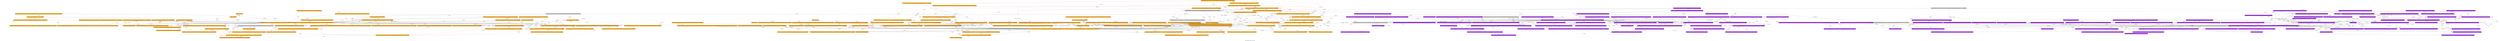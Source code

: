 strict graph "Program Dependency Graph for 'main' function" {
label="Program Dependency Graph for 'main' function";
Node0x5626f078d8e0 [fillcolor=orange, label="{  call void @tag_write(%struct._tag* %3, i32 2, i32 2, i32 1), !dbg !92, DBGLOC file ./partitioned/multithreaded/orange/orange_rpc.c line 149 col 5 ENDDBGLOC}", shape="record", side="orange/orange", style=filled];
Node0x5626f0779250 [fillcolor=orange, label="{  %31 = getelementptr inbounds %struct._tag, %struct._tag* %30, i32 0, i32 0, !dbg !115, DBGLOC file ./partitioned/multithreaded/orange/orange_rpc.c line 178 col 12 ENDDBGLOC}", shape="record", side="orange/orange", style=filled];
Node0x55a4e20b06a0 [annotation="TAG_NEXTRPC", dbginfo="Name: 5 on line 138 column 5 in file ./partitioned/multithreaded/purple/purple_rpc.c (local)", fillcolor=purple, label="{  %5 = alloca %struct._nextrpc_datatype, align 1, DBGLOC  ENDDBGLOC}", shape="record", side="purple/purple", style=filled];
Node0x5626f078d9a0 [fillcolor=orange, label="{  call void @llvm.dbg.declare(metadata %struct._tag* %4, metadata !73, metadata !DIExpression()), !dbg !74, DBGLOC file ./partitioned/multithreaded/orange/orange_rpc.c line 134 col 14 ENDDBGLOC}", shape="record", side="orange/orange", style=filled];
Node0x55a4e209c810 [fillcolor=purple, label="{  call void @llvm.memcpy.p0i8.p0i8.i64(i8* align 1 %14, i8* align 1 %15, i64 12, i1 false), !dbg !106, DBGLOC file ./partitioned/multithreaded/purple/purple_rpc.c line 165 col 19 ENDDBGLOC}", shape="record", side="purple/purple", style=filled];
Node0x5626f0791b20 [color="blue", fillcolor=orange, label="{FORMAL_OUT: 0 %struct._tag*}", shape="record", side="orange/orange", style=filled];
Node0x5626f07783c0 [color="blue", fillcolor=orange, label="{FORMAL_IN: 0 %struct._tag*}", shape="record", side="orange/orange", style=filled];
Node0x55a4e20b0370 [fillcolor=purple, label="{  %23 = load %struct._tag*, %struct._tag** %2, align 8, !dbg !110, DBGLOC file ./partitioned/multithreaded/purple/purple_rpc.c line 169 col 15 ENDDBGLOC}", shape="record", side="purple/purple", style=filled];
Node0x5626f07978c0 [fillcolor=orange, label="{GLOBAL_VALUE:@_handle_request_get_a.psocket = internal global i8* null, align 8, !dbg !35, DBGLOC  ENDDBGLOC}", shape="record", side="orange/orange", style=filled];
Node0x55a4e209c630 [fillcolor=purple, label="{  %33 = load i32, i32* %32, align 1, !dbg !119, DBGLOC file ./partitioned/multithreaded/purple/purple_rpc.c line 171 col 22 ENDDBGLOC}", shape="record", side="purple/purple", style=filled];
Node0x55a4e20b19b0 [fillcolor=purple, label="{  %20 = call i32 @sleep(i32 1), !dbg !106, DBGLOC file ./partitioned/multithreaded/purple/purple_rpc.c line 235 col 9 ENDDBGLOC}", shape="record", side="purple/purple", style=filled];
Node0x55a4e20b18f0 [fillcolor=purple, label="{  call void @llvm.memcpy.p0i8.p0i8.i64(i8* align 1 %13, i8* align 1 %14, i64 12, i1 false), !dbg !104, DBGLOC file ./partitioned/multithreaded/purple/purple_rpc.c line 234 col 19 ENDDBGLOC}", shape="record", side="purple/purple", style=filled];
Node0x55a4e20b3d70 [fillcolor=purple, label="{  %26 = getelementptr inbounds %struct._response_get_a_datatype, %struct._response_get_a_datatype* %4, i32 0, i32 0, !dbg !114, DBGLOC file ./partitioned/multithreaded/purple/purple_rpc.c line 253 col 23 ENDDBGLOC}", shape="record", side="purple/purple", style=filled];
Node0x55a4e20b4350 [fillcolor=purple, label="{  %24 = load i8*, i8** @_rpc_get_a.ssocket, align 8, !dbg !111, DBGLOC file ./partitioned/multithreaded/purple/purple_rpc.c line 249 col 23 ENDDBGLOC}", shape="record", side="purple/purple", style=filled];
Node0x55a4e20b0310 [fillcolor=purple, label="{  call void @llvm.dbg.declare(metadata %struct._tag** %2, metadata !74, metadata !DIExpression()), !dbg !75, DBGLOC file ./partitioned/multithreaded/purple/purple_rpc.c line 117 col 33 ENDDBGLOC}", shape="record", side="purple/purple", style=filled];
Node0x5626f0790230 [annotation="TAG_REQUEST_GET_A", dbginfo="Name: 5 on line 204 column 5 in file ./partitioned/multithreaded/orange/orange_rpc.c (local)", fillcolor=orange, label="{  %5 = alloca %struct._okay_datatype, align 1, DBGLOC  ENDDBGLOC}", shape="record", side="orange/orange", style=filled];
Node0x5626f0790860 [fillcolor=orange, label="{  br i1 %11, label %22, label %12, !dbg !94, DBGLOC file ./partitioned/multithreaded/orange/orange_rpc.c line 228 col 9 ENDDBGLOC}", shape="record", side="orange/orange", style=filled];
Node0x55a4e20b7c70 [fillcolor=purple, label="{  br label %21, !dbg !107, DBGLOC file ./partitioned/multithreaded/purple/purple_rpc.c line 236 col 5 ENDDBGLOC}", shape="record", side="purple/purple", style=filled];
Node0x55a4e20b3f20 [fillcolor=purple, label="{  %17 = getelementptr inbounds \{ i64, i32 \}, \{ i64, i32 \}* %5, i32 0, i32 1, !dbg !104, DBGLOC file ./partitioned/multithreaded/purple/purple_rpc.c line 234 col 19 ENDDBGLOC}", shape="record", side="purple/purple", style=filled];
Node0x55a4e20b0b20 [fillcolor=purple, label="{  call void @llvm.var.annotation(i8* %8, i8* getelementptr inbounds ([12 x i8], [12 x i8]* @.str, i32 0, i32 0), i8* getelementptr inbounds ([48 x i8], [48 x i8]* @.str.1, i32 0, i32 0), i32 138), !dbg !88, DBGLOC file ./partitioned/multithreaded/purple/purple_rpc.c line 138 col 5 ENDDBGLOC}", shape="record", side="purple/purple", style=filled];
Node0x5626f0778ed0 [fillcolor=orange, label="{  %37 = load i32, i32* %36, align 1, !dbg !121, DBGLOC file ./partitioned/multithreaded/orange/orange_rpc.c line 180 col 22 ENDDBGLOC}", shape="record", side="orange/orange", style=filled];
Node0x55a4e20b05b0 [dbginfo="Name: xdc_blocking_recv on line 180 column 5 in file ./partitioned/multithreaded/purple/purple_rpc.c (local)", fillcolor="gray", label="{  call void @xdc_blocking_recv(i8* %37, i8* %38, %struct._tag* %4), !dbg !127, DBGLOC file ./partitioned/multithreaded/purple/purple_rpc.c line 180 col 5 ENDDBGLOC}", shape="record", side="purple/purple", style="filled"];
Node0x5626f078dbe0 [fillcolor=orange, label="{  %9 = bitcast %struct._okay_datatype* %6 to i8*, !dbg !91, DBGLOC file ./partitioned/multithreaded/orange/orange_rpc.c line 143 col 5 ENDDBGLOC}", shape="record", side="orange/orange", style=filled];
Node0x55a4e209c660 [fillcolor=purple, label="{  %35 = load i8*, i8** @_notify_next_tag.psocket, align 8, !dbg !122, DBGLOC file ./partitioned/multithreaded/purple/purple_rpc.c line 179 col 19 ENDDBGLOC}", shape="record", side="purple/purple", style=filled];
Node0x5626f078d910 [dbginfo="Name: xdc_blocking_recv on line 173 column 5 in file ./partitioned/multithreaded/orange/orange_rpc.c (local)", fillcolor="gray", label="{  call void @xdc_blocking_recv(i8* %23, i8* %24, %struct._tag* %3), !dbg !106, DBGLOC file ./partitioned/multithreaded/orange/orange_rpc.c line 173 col 5 ENDDBGLOC}", shape="record", side="orange/orange", style="filled"];
Node0x5626f0790740 [fillcolor=orange, label="{  store i8* %13, i8** @_handle_request_get_a.psocket, align 8, !dbg !98, DBGLOC file ./partitioned/multithreaded/orange/orange_rpc.c line 230 col 17 ENDDBGLOC}", shape="record", side="orange/orange", style=filled];
Node0x55a4e20b0760 [fillcolor=purple, label="{  %26 = getelementptr inbounds %struct._nextrpc_datatype, %struct._nextrpc_datatype* %5, i32 0, i32 0, !dbg !112, DBGLOC file ./partitioned/multithreaded/purple/purple_rpc.c line 169 col 9 ENDDBGLOC}", shape="record", side="purple/purple", style=filled];
Node0x5626f0790260 [dbginfo="Name: xdc_asyn_send on line 250 column 5 in file ./partitioned/multithreaded/orange/orange_rpc.c (local)", fillcolor="gray", label="{  call void @xdc_asyn_send(i8* %27, i8* %28, %struct._tag* %4), !dbg !111, DBGLOC file ./partitioned/multithreaded/orange/orange_rpc.c line 250 col 5 ENDDBGLOC}", shape="record", side="orange/orange", style="filled"];
Node0x5626f078fff0 [fillcolor=orange, label="{  call void @llvm.dbg.declare(metadata %struct._tag** %2, metadata !142, metadata !DIExpression()), !dbg !143, DBGLOC file ./partitioned/multithreaded/orange/orange_rpc.c line 183 col 38 ENDDBGLOC}", shape="record", side="orange/orange", style=filled];
Node0x55a4e209c7e0 [fillcolor=purple, label="{  %20 = call i8* @xdc_sub_socket(i64 %17, i32 %19), !dbg !106, DBGLOC file ./partitioned/multithreaded/purple/purple_rpc.c line 165 col 19 ENDDBGLOC}", shape="record", side="purple/purple", style=filled];
Node0x5626f07741c0 [fillcolor=orange, label="{  %23 = load i8*, i8** @_handle_request_get_a.ssocket, align 8, !dbg !103, DBGLOC file ./partitioned/multithreaded/orange/orange_rpc.c line 238 col 23 ENDDBGLOC}", shape="record", side="orange/orange", style=filled];
Node0x5626f078da60 [fillcolor=orange, label="{  call void @llvm.dbg.declare(metadata %struct._nextrpc_datatype* %5, metadata !75, metadata !DIExpression()), !dbg !98, DBGLOC file ./partitioned/multithreaded/orange/orange_rpc.c line 138 col 22 ENDDBGLOC}", shape="record", side="orange/orange", style=filled];
Node0x5626f0778f00 [fillcolor=orange, label="{  %13 = call i8* @xdc_pub_socket(), !dbg !98, DBGLOC file ./partitioned/multithreaded/orange/orange_rpc.c line 159 col 19 ENDDBGLOC}", shape="record", side="orange/orange", style=filled];
Node0x5626f0775570 [color="blue", fillcolor=orange, label="{FORMAL_OUT: 0 %struct._tag*}", shape="record", side="orange/orange", style=filled];
Node0x5626f0790470 [fillcolor=orange, label="{  %26 = getelementptr inbounds %struct._response_get_a_datatype, %struct._response_get_a_datatype* %6, i32 0, i32 0, !dbg !107, DBGLOC file ./partitioned/multithreaded/orange/orange_rpc.c line 240 col 15 ENDDBGLOC}", shape="record", side="orange/orange", style=filled];
Node0x5626f0778ca0 [fillcolor=orange, label="{  %17 = load i64, i64* %16, align 1, !dbg !100, DBGLOC file ./partitioned/multithreaded/orange/orange_rpc.c line 160 col 19 ENDDBGLOC}", shape="record", side="orange/orange", style=filled];
Node0x5626f078d940 [fillcolor=orange, label="{  %15 = bitcast %struct._tag* %3 to i8*, !dbg !100, DBGLOC file ./partitioned/multithreaded/orange/orange_rpc.c line 160 col 19 ENDDBGLOC}", shape="record", side="orange/orange", style=filled];
Node0x5626f078da30 [dbginfo="Name: xdc_asyn_send on line 176 column 5 in file ./partitioned/multithreaded/orange/orange_rpc.c (local)", fillcolor="gray", label="{  call void @xdc_asyn_send(i8* %26, i8* %27, %struct._tag* %4), !dbg !112, DBGLOC file ./partitioned/multithreaded/orange/orange_rpc.c line 176 col 5 ENDDBGLOC}", shape="record", side="orange/orange", style="filled"];
Node0x55a4e20b3980 [fillcolor=purple, label="{  call void @tag_write(%struct._tag* %1, i32 2, i32 2, i32 3), !dbg !85, DBGLOC file ./partitioned/multithreaded/purple/purple_rpc.c line 212 col 5 ENDDBGLOC}", shape="record", side="purple/purple", style=filled];
Node0x55a4e20b0970 [fillcolor=purple, label="{  %14 = bitcast \{ i64, i32 \}* %7 to i8*, !dbg !106, DBGLOC file ./partitioned/multithreaded/purple/purple_rpc.c line 165 col 19 ENDDBGLOC}", shape="record", side="purple/purple", style=filled];
Node0x5626f07902f0 [annotation="TAG_RESPONSE_GET_A", dbginfo="Name: 6 on line 214 column 5 in file ./partitioned/multithreaded/orange/orange_rpc.c (local)", fillcolor=orange, label="{  %6 = alloca %struct._response_get_a_datatype, align 1, DBGLOC  ENDDBGLOC}", shape="record", side="orange/orange", style=filled];
Node0x55a4e20b08b0 [fillcolor=purple, label="{  call void @llvm.dbg.declare(metadata %struct._okay_datatype* %6, metadata !106, metadata !DIExpression()), !dbg !112, DBGLOC file ./partitioned/multithreaded/purple/purple_rpc.c line 148 col 19 ENDDBGLOC}", shape="record", side="purple/purple", style=filled];
Node0x55a4e20aa5a0 [fillcolor=purple, label="{GLOBAL_VALUE:@_rpc_get_a.ssocket = internal global i8* null, align 8, !dbg !40, DBGLOC  ENDDBGLOC}", shape="record", side="purple/purple", style=filled];
Node0x5626f0778660 [fillcolor=orange, label="{  %14 = bitcast \{ i64, i32 \}* %7 to i8*, !dbg !100, DBGLOC file ./partitioned/multithreaded/orange/orange_rpc.c line 160 col 19 ENDDBGLOC}", shape="record", side="orange/orange", style=filled];
Node0x55a4e20b0af0 [fillcolor=purple, label="{  %11 = icmp ne i32 %10, 0, !dbg !99, DBGLOC file ./partitioned/multithreaded/purple/purple_rpc.c line 162 col 10 ENDDBGLOC}", shape="record", side="purple/purple", style=filled];
Node0x55a4e20b0520 [dbginfo="Name: xdc_asyn_send on line 179 column 5 in file ./partitioned/multithreaded/purple/purple_rpc.c (local)", fillcolor="gray", label="{  call void @xdc_asyn_send(i8* %35, i8* %36, %struct._tag* %3), !dbg !124, DBGLOC file ./partitioned/multithreaded/purple/purple_rpc.c line 179 col 5 ENDDBGLOC}", shape="record", side="purple/purple", style="filled"];
Node0x55a4e20b4190 [fillcolor=purple, label="{  br i1 %10, label %21, label %11, !dbg !99, DBGLOC file ./partitioned/multithreaded/purple/purple_rpc.c line 231 col 9 ENDDBGLOC}", shape="record", side="purple/purple", style=filled];
Node0x55a4e209c370 [fillcolor=purple, label="{  br i1 %11, label %22, label %12, !dbg !101, DBGLOC file ./partitioned/multithreaded/purple/purple_rpc.c line 162 col 9 ENDDBGLOC}", shape="record", side="purple/purple", style=filled];
Node0x55a4e20b0730 [fillcolor=purple, label="{  %30 = getelementptr inbounds %struct._nextrpc_datatype, %struct._nextrpc_datatype* %5, i32 0, i32 1, !dbg !116, DBGLOC file ./partitioned/multithreaded/purple/purple_rpc.c line 170 col 9 ENDDBGLOC}", shape="record", side="purple/purple", style=filled];
Node0x55a4e20b3e60 [fillcolor=purple, label="{  %5 = alloca \{ i64, i32 \}, align 1, DBGLOC  ENDDBGLOC}", shape="record", side="purple/purple", style=filled];
Node0x55a4e20b32d0 [fillcolor=purple, label="{  %19 = call i8* @xdc_sub_socket(i64 %16, i32 %18), !dbg !104, DBGLOC file ./partitioned/multithreaded/purple/purple_rpc.c line 234 col 19 ENDDBGLOC}", shape="record", side="purple/purple", style=filled];
Node0x5626f078ffc0 [fillcolor=orange, label="{  store %struct._tag* %0, %struct._tag** %2, align 8, DBGLOC  ENDDBGLOC}", shape="record", side="orange/orange", style=filled];
Node0x5626f078dc40 [fillcolor=orange, label="{  %25 = getelementptr inbounds %struct._okay_datatype, %struct._okay_datatype* %6, i32 0, i32 0, !dbg !108, DBGLOC file ./partitioned/multithreaded/orange/orange_rpc.c line 175 col 10 ENDDBGLOC}", shape="record", side="orange/orange", style=filled];
Node0x5626f07901a0 [fillcolor=orange, label="{  %4 = alloca %struct._tag, align 1, DBGLOC  ENDDBGLOC}", shape="record", side="orange/orange", style=filled];
Node0x5626f0778a90 [fillcolor=orange, label="{  br i1 %11, label %22, label %12, !dbg !95, DBGLOC file ./partitioned/multithreaded/orange/orange_rpc.c line 157 col 9 ENDDBGLOC}", shape="record", side="orange/orange", style=filled];
Node0x55a4e209c690 [fillcolor=purple, label="{  %37 = load i8*, i8** @_notify_next_tag.ssocket, align 8, !dbg !125, DBGLOC file ./partitioned/multithreaded/purple/purple_rpc.c line 180 col 23 ENDDBGLOC}", shape="record", side="purple/purple", style=filled];
Node0x55a4e20b3c20 [fillcolor=purple, label="{  %8 = getelementptr inbounds %struct._okay_datatype, %struct._okay_datatype* %3, i32 0, i32 0, !dbg !95, DBGLOC file ./partitioned/multithreaded/purple/purple_rpc.c line 224 col 15 ENDDBGLOC}", shape="record", side="purple/purple", style=filled];
Node0x5626f0776e80 [fillcolor=orange, label="{  %19 = load i32, i32* %18, align 1, !dbg !99, DBGLOC file ./partitioned/multithreaded/orange/orange_rpc.c line 231 col 19 ENDDBGLOC}", shape="record", side="orange/orange", style=filled];
Node0x55a4e20b3a40 [fillcolor=purple, label="{  call void @tag_write(%struct._tag* %2, i32 1, i32 1, i32 4), !dbg !94, DBGLOC file ./partitioned/multithreaded/purple/purple_rpc.c line 222 col 5 ENDDBGLOC}", shape="record", side="purple/purple", style=filled];
Node0x5626f0790530 [fillcolor=orange, label="{  %7 = alloca \{ i64, i32 \}, align 1, DBGLOC  ENDDBGLOC}", shape="record", side="orange/orange", style=filled];
Node0x5626f0792fe0 [fillcolor=orange, label="{  ret void, !dbg !112, DBGLOC file ./partitioned/multithreaded/orange/orange_rpc.c line 253 col 1 ENDDBGLOC}", shape="record", side="orange/orange", style=filled];
Node0x55a4e20aa500 [fillcolor=purple, label="{GLOBAL_VALUE:@_rpc_get_a.psocket = internal global i8* null, align 8, !dbg !38, DBGLOC  ENDDBGLOC}", shape="record", side="purple/purple", style=filled];
Node0x5626f0778720 [fillcolor=orange, label="{  store i32 1, i32* @_handle_nextrpc.inited, align 4, !dbg !96, DBGLOC file ./partitioned/multithreaded/orange/orange_rpc.c line 158 col 16 ENDDBGLOC}", shape="record", side="orange/orange", style=filled];
Node0x5626f07902c0 [fillcolor=orange, label="{  %8 = bitcast %struct._okay_datatype* %5 to i8*, !dbg !81, DBGLOC file ./partitioned/multithreaded/orange/orange_rpc.c line 204 col 5 ENDDBGLOC}", shape="record", side="orange/orange", style=filled];
Node0x55a4e20b3a70 [dbginfo="Name: xdc_blocking_recv on line 249 column 5 in file ./partitioned/multithreaded/purple/purple_rpc.c (local)", fillcolor="gray", label="{  call void @xdc_blocking_recv(i8* %24, i8* %25, %struct._tag* %2), !dbg !113, DBGLOC file ./partitioned/multithreaded/purple/purple_rpc.c line 249 col 5 ENDDBGLOC}", shape="record", side="purple/purple", style="filled"];
Node0x5626f0797960 [fillcolor=orange, label="{GLOBAL_VALUE:@_handle_request_get_a.ssocket = internal global i8* null, align 8, !dbg !37, DBGLOC  ENDDBGLOC}", shape="record", side="orange/orange", style=filled];
Node0x55a4e20b3bf0 [fillcolor=purple, label="{  %23 = bitcast %struct._okay_datatype* %3 to i8*, !dbg !109, DBGLOC file ./partitioned/multithreaded/purple/purple_rpc.c line 247 col 28 ENDDBGLOC}", shape="record", side="purple/purple", style=filled];
Node0x5626f078d7f0 [fillcolor=orange, label="{  %34 = load %struct._tag*, %struct._tag** %2, align 8, !dbg !118, DBGLOC file ./partitioned/multithreaded/orange/orange_rpc.c line 179 col 5 ENDDBGLOC}", shape="record", side="orange/orange", style=filled];
Node0x5626f0790320 [fillcolor=orange, label="{  %24 = bitcast %struct._okay_datatype* %5 to i8*, !dbg !104, DBGLOC file ./partitioned/multithreaded/orange/orange_rpc.c line 238 col 32 ENDDBGLOC}", shape="record", side="orange/orange", style=filled];
Node0x55a4e20b05e0 [fillcolor=purple, label="{  %15 = bitcast %struct._tag* %4 to i8*, !dbg !106, DBGLOC file ./partitioned/multithreaded/purple/purple_rpc.c line 165 col 19 ENDDBGLOC}", shape="record", side="purple/purple", style=filled];
Node0x5626f07786c0 [fillcolor=orange, label="{  %10 = load i32, i32* @_handle_nextrpc.inited, align 4, !dbg !93, DBGLOC file ./partitioned/multithreaded/orange/orange_rpc.c line 157 col 10 ENDDBGLOC}", shape="record", side="orange/orange", style=filled];
Node0x5626f07749e0 [fillcolor=orange, label="{  br label %22, !dbg !103, DBGLOC file ./partitioned/multithreaded/orange/orange_rpc.c line 162 col 5 ENDDBGLOC}", shape="record", side="orange/orange", style=filled];
Node0x5626f0790410 [fillcolor=orange, label="{  %9 = bitcast %struct._response_get_a_datatype* %6 to i8*, !dbg !90, DBGLOC file ./partitioned/multithreaded/orange/orange_rpc.c line 214 col 5 ENDDBGLOC}", shape="record", side="orange/orange", style=filled];
Node0x5626f0792d60 [fillcolor=orange, label="{\<\<ENTRY\>\> _handle_request_get_a \<\<0x5626f0734250\> = distinct !DISubprogram(name: \"_handle_request_get_a\", scope: \<0x5626f07358c0\>, file: \<0x5626f07358c0\>, line: 183, type: \<0x5626f0735ab0\>, scopeLine: 183, flags: DIFlagPrototyped, spFlags: DISPFlagDefinition, unit: \<0x5626f07347f8\>, retainedNodes: \<0x5626f072ce50\>)\>}", shape="record", side="orange/orange", style=filled];
Node0x55a4e20b40d0 [fillcolor=purple, label="{  store i8* %19, i8** @_rpc_get_a.ssocket, align 8, !dbg !105, DBGLOC file ./partitioned/multithreaded/purple/purple_rpc.c line 234 col 17 ENDDBGLOC}", shape="record", side="purple/purple", style=filled];
Node0x55a4e20b1540 [fillcolor=purple, label="{\<\<ENTRY\>\> _rpc_get_a \<\<0x55a4e205a870\> = distinct !DISubprogram(name: \"_rpc_get_a\", scope: \<0x55a4e205c030\>, file: \<0x55a4e205c030\>, line: 185, type: \<0x55a4e205c130\>, scopeLine: 185, spFlags: DISPFlagDefinition, unit: \<0x55a4e205aa98\>, retainedNodes: \<0x55a4e2053840\>)\>}", shape="record", side="purple/purple", style=filled];
Node0x55a4e20b3a10 [fillcolor=purple, label="{  call void @llvm.dbg.declare(metadata %struct._tag* %2, metadata !147, metadata !DIExpression()), !dbg !148, DBGLOC file ./partitioned/multithreaded/purple/purple_rpc.c line 202 col 14 ENDDBGLOC}", shape="record", side="purple/purple", style=filled];
Node0x5626f07770c0 [fillcolor=orange, label="{  %2 = alloca %struct._tag*, align 8, DBGLOC  ENDDBGLOC}", shape="record", side="orange/orange", style=filled];
Node0x5626f078d9d0 [fillcolor=orange, label="{  call void @tag_write(%struct._tag* %4, i32 1, i32 1, i32 2), !dbg !107, DBGLOC file ./partitioned/multithreaded/orange/orange_rpc.c line 174 col 5 ENDDBGLOC}", shape="record", side="orange/orange", style=filled];
Node0x5626f07754b0 [color="blue", fillcolor=orange, label="{FORMAL_IN: 0 %struct._tag*}", shape="record", side="orange/orange", style=filled];
Node0x5626f078db20 [fillcolor=orange, label="{  %32 = getelementptr inbounds %struct._nextrpc_datatype, %struct._nextrpc_datatype* %5, i32 0, i32 1, !dbg !117, DBGLOC file ./partitioned/multithreaded/orange/orange_rpc.c line 179 col 22 ENDDBGLOC}", shape="record", side="orange/orange", style=filled];
Node0x5626f0774100 [fillcolor=orange, label="{  %27 = load i8*, i8** @_handle_request_get_a.psocket, align 8, !dbg !109, DBGLOC file ./partitioned/multithreaded/orange/orange_rpc.c line 250 col 19 ENDDBGLOC}", shape="record", side="orange/orange", style=filled];
Node0x55a4e209c5d0 [fillcolor=purple, label="{  %19 = load i32, i32* %18, align 1, !dbg !106, DBGLOC file ./partitioned/multithreaded/purple/purple_rpc.c line 165 col 19 ENDDBGLOC}", shape="record", side="purple/purple", style=filled];
Node0x55a4e20a4a20 [fillcolor=purple, label="{GLOBAL_VALUE:@_notify_next_tag.ssocket = internal global i8* null, align 8, !dbg !29, DBGLOC  ENDDBGLOC}", shape="record", side="purple/purple", style=filled];
Node0x55a4e20b06d0 [fillcolor=purple, label="{  call void @llvm.dbg.declare(metadata %struct._nextrpc_datatype* %5, metadata !80, metadata !DIExpression()), !dbg !103, DBGLOC file ./partitioned/multithreaded/purple/purple_rpc.c line 138 col 22 ENDDBGLOC}", shape="record", side="purple/purple", style=filled];
Node0x5626f0778750 [fillcolor=orange, label="{  %11 = icmp ne i32 %10, 0, !dbg !93, DBGLOC file ./partitioned/multithreaded/orange/orange_rpc.c line 157 col 10 ENDDBGLOC}", shape="record", side="orange/orange", style=filled];
Node0x55a4e20b3ef0 [fillcolor=purple, label="{  store i32 0, i32* %8, align 1, !dbg !96, DBGLOC file ./partitioned/multithreaded/purple/purple_rpc.c line 224 col 21 ENDDBGLOC}", shape="record", side="purple/purple", style=filled];
Node0x55a4e20b4010 [fillcolor=purple, label="{  %9 = load i32, i32* @_rpc_get_a.inited, align 4, !dbg !97, DBGLOC file ./partitioned/multithreaded/purple/purple_rpc.c line 231 col 10 ENDDBGLOC}", shape="record", side="purple/purple", style=filled];
Node0x55a4e20b39e0 [dbginfo="Name: xdc_asyn_send on line 247 column 5 in file ./partitioned/multithreaded/purple/purple_rpc.c (local)", fillcolor="gray", label="{  call void @xdc_asyn_send(i8* %22, i8* %23, %struct._tag* %1), !dbg !110, DBGLOC file ./partitioned/multithreaded/purple/purple_rpc.c line 247 col 5 ENDDBGLOC}", shape="record", side="purple/purple", style="filled"];
Node0x5626f078d880 [fillcolor=orange, label="{  %3 = alloca %struct._tag, align 1, DBGLOC  ENDDBGLOC}", shape="record", side="orange/orange", style=filled];
Node0x55a4e209c5a0 [fillcolor=purple, label="{  %25 = load i32, i32* %24, align 1, !dbg !111, DBGLOC file ./partitioned/multithreaded/purple/purple_rpc.c line 169 col 22 ENDDBGLOC}", shape="record", side="purple/purple", style=filled];
Node0x5626f0790560 [fillcolor=orange, label="{  %14 = bitcast \{ i64, i32 \}* %7 to i8*, !dbg !99, DBGLOC file ./partitioned/multithreaded/orange/orange_rpc.c line 231 col 19 ENDDBGLOC}", shape="record", side="orange/orange", style=filled];
Node0x5626f078da00 [annotation="TAG_NEXTRPC", dbginfo="Name: 5 on line 138 column 5 in file ./partitioned/multithreaded/orange/orange_rpc.c (local)", fillcolor=orange, label="{  %5 = alloca %struct._nextrpc_datatype, align 1, DBGLOC  ENDDBGLOC}", shape="record", side="orange/orange", style=filled];
Node0x55a4e20b04c0 [fillcolor=purple, label="{  call void @tag_write(%struct._tag* %3, i32 2, i32 2, i32 1), !dbg !89, DBGLOC file ./partitioned/multithreaded/purple/purple_rpc.c line 144 col 5 ENDDBGLOC}", shape="record", side="purple/purple", style=filled];
Node0x5626f078dc10 [fillcolor=orange, label="{  %27 = bitcast %struct._okay_datatype* %6 to i8*, !dbg !111, DBGLOC file ./partitioned/multithreaded/orange/orange_rpc.c line 176 col 28 ENDDBGLOC}", shape="record", side="orange/orange", style=filled];
Node0x55a4e20b3950 [fillcolor=purple, label="{  call void @llvm.dbg.declare(metadata %struct._tag* %1, metadata !145, metadata !DIExpression()), !dbg !146, DBGLOC file ./partitioned/multithreaded/purple/purple_rpc.c line 201 col 14 ENDDBGLOC}", shape="record", side="purple/purple", style=filled];
Node0x55a4e20b0c70 [fillcolor=purple, label="{  store i8* %13, i8** @_notify_next_tag.psocket, align 8, !dbg !105, DBGLOC file ./partitioned/multithreaded/purple/purple_rpc.c line 164 col 17 ENDDBGLOC}", shape="record", side="purple/purple", style=filled];
Node0x55a4e209db00 [color="blue", fillcolor=purple, label="{FORMAL_IN: 0 %struct._tag*}", shape="record", side="purple/purple", style=filled];
Node0x5626f077b1f0 [fillcolor=orange, label="{GLOBAL_VALUE:@_handle_nextrpc.psocket = internal global i8* null, align 8, !dbg !26, DBGLOC  ENDDBGLOC}", shape="record", side="orange/orange", style=filled];
Node0x55a4e20b0880 [annotation="TAG_OKAY", dbginfo="Name: 6 on line 148 column 5 in file ./partitioned/multithreaded/purple/purple_rpc.c (local)", fillcolor=purple, label="{  %6 = alloca %struct._okay_datatype, align 1, DBGLOC  ENDDBGLOC}", shape="record", side="purple/purple", style=filled];
Node0x55a4e20b0580 [fillcolor=purple, label="{  call void @tag_write(%struct._tag* %4, i32 1, i32 1, i32 2), !dbg !98, DBGLOC file ./partitioned/multithreaded/purple/purple_rpc.c line 154 col 5 ENDDBGLOC}", shape="record", side="purple/purple", style=filled];
Node0x5626f078daf0 [fillcolor=orange, label="{  %24 = bitcast %struct._nextrpc_datatype* %5 to i8*, !dbg !105, DBGLOC file ./partitioned/multithreaded/orange/orange_rpc.c line 173 col 32 ENDDBGLOC}", shape="record", side="orange/orange", style=filled];
Node0x5626f0779020 [fillcolor=orange, label="{  call void @llvm.memcpy.p0i8.p0i8.i64(i8* align 1 %14, i8* align 1 %15, i64 12, i1 false), !dbg !100, DBGLOC file ./partitioned/multithreaded/orange/orange_rpc.c line 160 col 19 ENDDBGLOC}", shape="record", side="orange/orange", style=filled];
Node0x55a4e20b3b60 [annotation="TAG_REQUEST_GET_A", dbginfo="Name: 3 on line 206 column 5 in file ./partitioned/multithreaded/purple/purple_rpc.c (local)", fillcolor=purple, label="{  %3 = alloca %struct._okay_datatype, align 1, DBGLOC  ENDDBGLOC}", shape="record", side="purple/purple", style=filled];
Node0x55a4e20b3bc0 [fillcolor=purple, label="{  %6 = bitcast %struct._okay_datatype* %3 to i8*, !dbg !84, DBGLOC file ./partitioned/multithreaded/purple/purple_rpc.c line 206 col 5 ENDDBGLOC}", shape="record", side="purple/purple", style=filled];
Node0x55a4e20a5ba0 [fillcolor=purple, label="{  %10 = call double (...) bitcast (double ()* @_rpc_get_a to double (...)*)(), !dbg !76, DBGLOC file ./partitioned/multithreaded/purple/example1.c line 52 col 9 ENDDBGLOC}", shape="record", side="purple/purple", style=filled];
Node0x5626f0778d90 [fillcolor=orange, label="{  %33 = load i32, i32* %32, align 1, !dbg !117, DBGLOC file ./partitioned/multithreaded/orange/orange_rpc.c line 179 col 22 ENDDBGLOC}", shape="record", side="orange/orange", style=filled];
Node0x5626f0790050 [fillcolor=orange, label="{  call void @llvm.dbg.declare(metadata %struct._tag* %3, metadata !144, metadata !DIExpression()), !dbg !145, DBGLOC file ./partitioned/multithreaded/orange/orange_rpc.c line 199 col 14 ENDDBGLOC}", shape="record", side="orange/orange", style=filled];
Node0x55a4e209ca40 [fillcolor=purple, label="{  %28 = getelementptr inbounds %struct._tag, %struct._tag* %27, i32 0, i32 1, !dbg !115, DBGLOC file ./partitioned/multithreaded/purple/purple_rpc.c line 170 col 22 ENDDBGLOC}", shape="record", side="purple/purple", style=filled];
Node0x55a4e20aa0b0 [fillcolor=purple, label="{GLOBAL_VALUE:@_notify_next_tag.psocket = internal global i8* null, align 8, !dbg !26, DBGLOC  ENDDBGLOC}", shape="record", side="purple/purple", style=filled];
Node0x55a4e20b3da0 [fillcolor=purple, label="{  %25 = bitcast %struct._response_get_a_datatype* %4 to i8*, !dbg !112, DBGLOC file ./partitioned/multithreaded/purple/purple_rpc.c line 249 col 32 ENDDBGLOC}", shape="record", side="purple/purple", style=filled];
Node0x5626f078d7c0 [fillcolor=orange, label="{  call void @llvm.dbg.declare(metadata %struct._tag** %2, metadata !69, metadata !DIExpression()), !dbg !70, DBGLOC file ./partitioned/multithreaded/orange/orange_rpc.c line 117 col 32 ENDDBGLOC}", shape="record", side="orange/orange", style=filled];
Node0x55a4e20b42c0 [fillcolor=purple, label="{  %16 = load i64, i64* %15, align 1, !dbg !104, DBGLOC file ./partitioned/multithreaded/purple/purple_rpc.c line 234 col 19 ENDDBGLOC}", shape="record", side="purple/purple", style=filled];
Node0x5626f0778ff0 [fillcolor=orange, label="{  %20 = call i8* @xdc_sub_socket(i64 %17, i32 %19), !dbg !100, DBGLOC file ./partitioned/multithreaded/orange/orange_rpc.c line 160 col 19 ENDDBGLOC}", shape="record", side="orange/orange", style=filled];
Node0x5626f0790680 [fillcolor=orange, label="{  call void @llvm.var.annotation(i8* %8, i8* getelementptr inbounds ([18 x i8], [18 x i8]* @.str.3, i32 0, i32 0), i8* getelementptr inbounds ([48 x i8], [48 x i8]* @.str.1, i32 0, i32 0), i32 204), !dbg !81, DBGLOC file ./partitioned/multithreaded/orange/orange_rpc.c line 204 col 5 ENDDBGLOC}", shape="record", side="orange/orange", style=filled];
Node0x5626f0778a30 [fillcolor=orange, label="{  store i32 %33, i32* %35, align 1, !dbg !120, DBGLOC file ./partitioned/multithreaded/orange/orange_rpc.c line 179 col 16 ENDDBGLOC}", shape="record", side="orange/orange", style=filled];
Node0x55a4e209c570 [fillcolor=purple, label="{  %17 = load i64, i64* %16, align 1, !dbg !106, DBGLOC file ./partitioned/multithreaded/purple/purple_rpc.c line 165 col 19 ENDDBGLOC}", shape="record", side="purple/purple", style=filled];
Node0x55a4e209c600 [fillcolor=purple, label="{  %29 = load i32, i32* %28, align 1, !dbg !115, DBGLOC file ./partitioned/multithreaded/purple/purple_rpc.c line 170 col 22 ENDDBGLOC}", shape="record", side="purple/purple", style=filled];
Node0x55a4e209dbc0 [color="blue", fillcolor=purple, label="{FORMAL_OUT: 0 %struct._tag*}", shape="record", side="purple/purple", style=filled];
Node0x5626f0778690 [fillcolor=orange, label="{  %16 = getelementptr inbounds \{ i64, i32 \}, \{ i64, i32 \}* %7, i32 0, i32 0, !dbg !100, DBGLOC file ./partitioned/multithreaded/orange/orange_rpc.c line 160 col 19 ENDDBGLOC}", shape="record", side="orange/orange", style=filled];
Node0x55a4e20b3aa0 [fillcolor=purple, label="{  %14 = bitcast %struct._tag* %2 to i8*, !dbg !104, DBGLOC file ./partitioned/multithreaded/purple/purple_rpc.c line 234 col 19 ENDDBGLOC}", shape="record", side="purple/purple", style=filled];
Node0x55a4e209c340 [fillcolor=purple, label="{  store i32 %33, i32* %34, align 1, !dbg !121, DBGLOC file ./partitioned/multithreaded/purple/purple_rpc.c line 171 col 13 ENDDBGLOC}", shape="record", side="purple/purple", style=filled];
Node0x5626f0790770 [fillcolor=orange, label="{  store i8* %20, i8** @_handle_request_get_a.ssocket, align 8, !dbg !100, DBGLOC file ./partitioned/multithreaded/orange/orange_rpc.c line 231 col 17 ENDDBGLOC}", shape="record", side="orange/orange", style=filled];
Node0x55a4e209caa0 [fillcolor=purple, label="{  %32 = getelementptr inbounds %struct._tag, %struct._tag* %31, i32 0, i32 2, !dbg !119, DBGLOC file ./partitioned/multithreaded/purple/purple_rpc.c line 171 col 22 ENDDBGLOC}", shape="record", side="purple/purple", style=filled];
Node0x5626f0778cd0 [fillcolor=orange, label="{  %23 = load i8*, i8** @_handle_nextrpc.ssocket, align 8, !dbg !104, DBGLOC file ./partitioned/multithreaded/orange/orange_rpc.c line 173 col 23 ENDDBGLOC}", shape="record", side="orange/orange", style=filled];
Node0x5626f07905f0 [fillcolor=orange, label="{  %18 = getelementptr inbounds \{ i64, i32 \}, \{ i64, i32 \}* %7, i32 0, i32 1, !dbg !99, DBGLOC file ./partitioned/multithreaded/orange/orange_rpc.c line 231 col 19 ENDDBGLOC}", shape="record", side="orange/orange", style=filled];
Node0x5626f078d850 [fillcolor=orange, label="{  %38 = load %struct._tag*, %struct._tag** %2, align 8, !dbg !122, DBGLOC file ./partitioned/multithreaded/orange/orange_rpc.c line 180 col 5 ENDDBGLOC}", shape="record", side="orange/orange", style=filled];
Node0x5626f0790b00 [fillcolor=orange, label="{  %21 = call i32 @sleep(i32 1), !dbg !101, DBGLOC file ./partitioned/multithreaded/orange/orange_rpc.c line 232 col 9 ENDDBGLOC}", shape="record", side="orange/orange", style=filled];
Node0x5626f0797820 [fillcolor=orange, label="{GLOBAL_VALUE:@_handle_request_get_a.inited = internal global i32 0, align 4, !dbg !31, DBGLOC  ENDDBGLOC}", shape="record", side="orange/orange", style=filled];
Node0x55a4e209cfa0 [fillcolor=purple, label="{  br label %22, !dbg !109, DBGLOC file ./partitioned/multithreaded/purple/purple_rpc.c line 167 col 5 ENDDBGLOC}", shape="record", side="purple/purple", style=filled];
Node0x55a4e20b09a0 [fillcolor=purple, label="{  %16 = getelementptr inbounds \{ i64, i32 \}, \{ i64, i32 \}* %7, i32 0, i32 0, !dbg !106, DBGLOC file ./partitioned/multithreaded/purple/purple_rpc.c line 165 col 19 ENDDBGLOC}", shape="record", side="purple/purple", style=filled];
Node0x55a4e209bf90 [fillcolor=purple, label="{  store %struct._tag* %0, %struct._tag** %2, align 8, DBGLOC  ENDDBGLOC}", shape="record", side="purple/purple", style=filled];
Node0x55a4e20b0a30 [fillcolor=purple, label="{  store i32 1, i32* @_notify_next_tag.inited, align 4, !dbg !102, DBGLOC file ./partitioned/multithreaded/purple/purple_rpc.c line 163 col 16 ENDDBGLOC}", shape="record", side="purple/purple", style=filled];
Node0x5626f0792dd0 [fillcolor=orange, label="{  br label %22, !dbg !102, DBGLOC file ./partitioned/multithreaded/orange/orange_rpc.c line 233 col 5 ENDDBGLOC}", shape="record", side="orange/orange", style=filled];
Node0x55a4e209cc30 [fillcolor=purple, label="{  %21 = call i32 @sleep(i32 1), !dbg !108, DBGLOC file ./partitioned/multithreaded/purple/purple_rpc.c line 166 col 9 ENDDBGLOC}", shape="record", side="purple/purple", style=filled];
Node0x55a4e20b4550 [fillcolor=purple, label="{  %12 = call i8* @xdc_pub_socket(), !dbg !102, DBGLOC file ./partitioned/multithreaded/purple/purple_rpc.c line 233 col 19 ENDDBGLOC}", shape="record", side="purple/purple", style=filled];
Node0x5626f0790980 [fillcolor=orange, label="{  %17 = load i64, i64* %16, align 1, !dbg !99, DBGLOC file ./partitioned/multithreaded/orange/orange_rpc.c line 231 col 19 ENDDBGLOC}", shape="record", side="orange/orange", style=filled];
Node0x55a4e20a9de0 [fillcolor=purple, label="{GLOBAL_VALUE:@_notify_next_tag.inited = internal global i32 0, align 4, !dbg !0, DBGLOC  ENDDBGLOC}", shape="record", side="purple/purple", style=filled];
Node0x55a4e20b0ca0 [fillcolor=purple, label="{  store i8* %20, i8** @_notify_next_tag.ssocket, align 8, !dbg !107, DBGLOC file ./partitioned/multithreaded/purple/purple_rpc.c line 165 col 17 ENDDBGLOC}", shape="record", side="purple/purple", style=filled];
Node0x55a4e20b3f50 [fillcolor=purple, label="{  call void @llvm.var.annotation(i8* %6, i8* getelementptr inbounds ([18 x i8], [18 x i8]* @.str.3, i32 0, i32 0), i8* getelementptr inbounds ([48 x i8], [48 x i8]* @.str.1, i32 0, i32 0), i32 206), !dbg !84, DBGLOC file ./partitioned/multithreaded/purple/purple_rpc.c line 206 col 5 ENDDBGLOC}", shape="record", side="purple/purple", style=filled];
Node0x5626f0778a60 [fillcolor=orange, label="{  store i32 %37, i32* %39, align 1, !dbg !124, DBGLOC file ./partitioned/multithreaded/orange/orange_rpc.c line 180 col 16 ENDDBGLOC}", shape="record", side="orange/orange", style=filled];
Node0x5626f0790620 [fillcolor=orange, label="{  %11 = icmp ne i32 %10, 0, !dbg !92, DBGLOC file ./partitioned/multithreaded/orange/orange_rpc.c line 228 col 10 ENDDBGLOC}", shape="record", side="orange/orange", style=filled];
Node0x5626f078d820 [fillcolor=orange, label="{  %30 = load %struct._tag*, %struct._tag** %2, align 8, !dbg !114, DBGLOC file ./partitioned/multithreaded/orange/orange_rpc.c line 178 col 5 ENDDBGLOC}", shape="record", side="orange/orange", style=filled];
Node0x55a4e209cf70 [fillcolor=purple, label="{\<\<ENTRY\>\> _notify_next_tag \<\<0x55a4e205a980\> = distinct !DISubprogram(name: \"_notify_next_tag\", scope: \<0x55a4e205c030\>, file: \<0x55a4e205c030\>, line: 117, type: \<0x55a4e205c5f0\>, scopeLine: 117, flags: DIFlagPrototyped, spFlags: DISPFlagDefinition, unit: \<0x55a4e205aa98\>, retainedNodes: \<0x55a4e2053840\>)\>}", shape="record", side="purple/purple", style=filled];
Node0x55a4e20b0940 [fillcolor=purple, label="{  %38 = bitcast %struct._okay_datatype* %6 to i8*, !dbg !126, DBGLOC file ./partitioned/multithreaded/purple/purple_rpc.c line 180 col 32 ENDDBGLOC}", shape="record", side="purple/purple", style=filled];
Node0x55a4e20b42f0 [fillcolor=purple, label="{  %22 = load i8*, i8** @_rpc_get_a.psocket, align 8, !dbg !108, DBGLOC file ./partitioned/multithreaded/purple/purple_rpc.c line 247 col 19 ENDDBGLOC}", shape="record", side="purple/purple", style=filled];
Node0x5626f07900b0 [dbginfo="Name: xdc_blocking_recv on line 238 column 5 in file ./partitioned/multithreaded/orange/orange_rpc.c (local)", fillcolor="gray", label="{  call void @xdc_blocking_recv(i8* %23, i8* %24, %struct._tag* %3), !dbg !105, DBGLOC file ./partitioned/multithreaded/orange/orange_rpc.c line 238 col 5 ENDDBGLOC}", shape="record", side="orange/orange", style="filled"];
Node0x5626f07787e0 [fillcolor=orange, label="{  call void @llvm.var.annotation(i8* %9, i8* getelementptr inbounds ([9 x i8], [9 x i8]* @.str.2, i32 0, i32 0), i8* getelementptr inbounds ([48 x i8], [48 x i8]* @.str.1, i32 0, i32 0), i32 143), !dbg !91, DBGLOC file ./partitioned/multithreaded/orange/orange_rpc.c line 143 col 5 ENDDBGLOC}", shape="record", side="orange/orange", style=filled];
Node0x55a4e20b04f0 [fillcolor=purple, label="{  %4 = alloca %struct._tag, align 1, DBGLOC  ENDDBGLOC}", shape="record", side="purple/purple", style=filled];
Node0x55a4e20b3e90 [fillcolor=purple, label="{  %13 = bitcast \{ i64, i32 \}* %5 to i8*, !dbg !104, DBGLOC file ./partitioned/multithreaded/purple/purple_rpc.c line 234 col 19 ENDDBGLOC}", shape="record", side="purple/purple", style=filled];
Node0x5626f0790bf0 [fillcolor=orange, label="{  %25 = call double (...) bitcast (double ()* @get_a to double (...)*)(), !dbg !106, DBGLOC file ./partitioned/multithreaded/orange/orange_rpc.c line 240 col 21 ENDDBGLOC}", shape="record", side="orange/orange", style=filled];
Node0x55a4e209c310 [fillcolor=purple, label="{  store i32 %29, i32* %30, align 1, !dbg !117, DBGLOC file ./partitioned/multithreaded/purple/purple_rpc.c line 170 col 13 ENDDBGLOC}", shape="record", side="purple/purple", style=filled];
Node0x55a4e20b0460 [fillcolor=purple, label="{  %3 = alloca %struct._tag, align 1, DBGLOC  ENDDBGLOC}", shape="record", side="purple/purple", style=filled];
Node0x5626f0790590 [fillcolor=orange, label="{  %16 = getelementptr inbounds \{ i64, i32 \}, \{ i64, i32 \}* %7, i32 0, i32 0, !dbg !99, DBGLOC file ./partitioned/multithreaded/orange/orange_rpc.c line 231 col 19 ENDDBGLOC}", shape="record", side="orange/orange", style=filled];
Node0x55a4e209d380 [fillcolor=purple, label="{  ret void, !dbg !128, DBGLOC file ./partitioned/multithreaded/purple/purple_rpc.c line 183 col 1 ENDDBGLOC}", shape="record", side="purple/purple", style=filled];
Node0x5626f0787b00 [fillcolor=orange, label="{  %13 = call i8* @xdc_pub_socket(), !dbg !97, DBGLOC file ./partitioned/multithreaded/orange/orange_rpc.c line 230 col 19 ENDDBGLOC}", shape="record", side="orange/orange", style=filled];
Node0x5626f078da90 [fillcolor=orange, label="{  %8 = bitcast %struct._nextrpc_datatype* %5 to i8*, !dbg !83, DBGLOC file ./partitioned/multithreaded/orange/orange_rpc.c line 138 col 5 ENDDBGLOC}", shape="record", side="orange/orange", style=filled];
Node0x5626f07901d0 [fillcolor=orange, label="{  call void @llvm.dbg.declare(metadata %struct._tag* %4, metadata !146, metadata !DIExpression()), !dbg !147, DBGLOC file ./partitioned/multithreaded/orange/orange_rpc.c line 200 col 14 ENDDBGLOC}", shape="record", side="orange/orange", style=filled];
Node0x55a4e20b3d10 [fillcolor=purple, label="{  call void @llvm.dbg.declare(metadata %struct._response_get_a_datatype* %4, metadata !158, metadata !DIExpression()), !dbg !164, DBGLOC file ./partitioned/multithreaded/purple/purple_rpc.c line 216 col 29 ENDDBGLOC}", shape="record", side="purple/purple", style=filled];
Node0x5626f078d790 [fillcolor=orange, label="{  store %struct._tag* %0, %struct._tag** %2, align 8, DBGLOC  ENDDBGLOC}", shape="record", side="orange/orange", style=filled];
Node0x5626f0778910 [fillcolor=orange, label="{  store i8* %20, i8** @_handle_nextrpc.ssocket, align 8, !dbg !101, DBGLOC file ./partitioned/multithreaded/orange/orange_rpc.c line 160 col 17 ENDDBGLOC}", shape="record", side="orange/orange", style=filled];
Node0x5626f0777960 [fillcolor=orange, label="{  %3 = alloca %struct._tag, align 1, DBGLOC  ENDDBGLOC}", shape="record", side="orange/orange", style=filled];
Node0x5626f0778a00 [fillcolor=orange, label="{  store i32 %29, i32* %31, align 1, !dbg !116, DBGLOC file ./partitioned/multithreaded/orange/orange_rpc.c line 178 col 16 ENDDBGLOC}", shape="record", side="orange/orange", style=filled];
Node0x55a4e20b4070 [fillcolor=purple, label="{  store i32 1, i32* @_rpc_get_a.inited, align 4, !dbg !100, DBGLOC file ./partitioned/multithreaded/purple/purple_rpc.c line 232 col 16 ENDDBGLOC}", shape="record", side="purple/purple", style=filled];
Node0x5626f0779530 [fillcolor=orange, label="{  %35 = getelementptr inbounds %struct._tag, %struct._tag* %34, i32 0, i32 1, !dbg !119, DBGLOC file ./partitioned/multithreaded/orange/orange_rpc.c line 179 col 12 ENDDBGLOC}", shape="record", side="orange/orange", style=filled];
Node0x5626f0790290 [fillcolor=orange, label="{  call void @llvm.dbg.declare(metadata %struct._okay_datatype* %5, metadata !148, metadata !DIExpression()), !dbg !154, DBGLOC file ./partitioned/multithreaded/orange/orange_rpc.c line 204 col 28 ENDDBGLOC}", shape="record", side="orange/orange", style=filled];
Node0x55a4e20b4040 [fillcolor=purple, label="{  %10 = icmp ne i32 %9, 0, !dbg !97, DBGLOC file ./partitioned/multithreaded/purple/purple_rpc.c line 231 col 10 ENDDBGLOC}", shape="record", side="purple/purple", style=filled];
Node0x55a4e20b4410 [fillcolor=purple, label="{  %27 = load double, double* %26, align 1, !dbg !114, DBGLOC file ./partitioned/multithreaded/purple/purple_rpc.c line 253 col 23 ENDDBGLOC}", shape="record", side="purple/purple", style=filled];
Node0x5626f078d8b0 [fillcolor=orange, label="{  call void @llvm.dbg.declare(metadata %struct._tag* %3, metadata !71, metadata !DIExpression()), !dbg !72, DBGLOC file ./partitioned/multithreaded/orange/orange_rpc.c line 133 col 14 ENDDBGLOC}", shape="record", side="orange/orange", style=filled];
Node0x5626f0790a40 [fillcolor=orange, label="{  call void @llvm.memcpy.p0i8.p0i8.i64(i8* align 1 %14, i8* align 1 %15, i64 12, i1 false), !dbg !99, DBGLOC file ./partitioned/multithreaded/orange/orange_rpc.c line 231 col 19 ENDDBGLOC}", shape="record", side="orange/orange", style=filled];
Node0x55a4e20b0550 [fillcolor=purple, label="{  call void @llvm.dbg.declare(metadata %struct._tag* %4, metadata !78, metadata !DIExpression()), !dbg !79, DBGLOC file ./partitioned/multithreaded/purple/purple_rpc.c line 134 col 14 ENDDBGLOC}", shape="record", side="purple/purple", style=filled];
Node0x5626f07903e0 [fillcolor=orange, label="{  call void @llvm.dbg.declare(metadata %struct._response_get_a_datatype* %6, metadata !157, metadata !DIExpression()), !dbg !163, DBGLOC file ./partitioned/multithreaded/orange/orange_rpc.c line 214 col 29 ENDDBGLOC}", shape="record", side="orange/orange", style=filled];
Node0x55a4e20b0430 [fillcolor=purple, label="{  %31 = load %struct._tag*, %struct._tag** %2, align 8, !dbg !118, DBGLOC file ./partitioned/multithreaded/purple/purple_rpc.c line 171 col 15 ENDDBGLOC}", shape="record", side="purple/purple", style=filled];
Node0x5626f07790e0 [fillcolor=orange, label="{  %21 = call i32 @sleep(i32 1), !dbg !102, DBGLOC file ./partitioned/multithreaded/orange/orange_rpc.c line 161 col 9 ENDDBGLOC}", shape="record", side="orange/orange", style=filled];
Node0x5626f0774d30 [fillcolor=orange, label="{  ret void, !dbg !125, DBGLOC file ./partitioned/multithreaded/orange/orange_rpc.c line 181 col 1 ENDDBGLOC}", shape="record", side="orange/orange", style=filled];
Node0x5626f078db80 [annotation="TAG_OKAY", dbginfo="Name: 6 on line 143 column 5 in file ./partitioned/multithreaded/orange/orange_rpc.c (local)", fillcolor=orange, label="{  %6 = alloca %struct._okay_datatype, align 1, DBGLOC  ENDDBGLOC}", shape="record", side="orange/orange", style=filled];
Node0x5626f07788e0 [fillcolor=orange, label="{  store i8* %13, i8** @_handle_nextrpc.psocket, align 8, !dbg !99, DBGLOC file ./partitioned/multithreaded/orange/orange_rpc.c line 159 col 17 ENDDBGLOC}", shape="record", side="orange/orange", style=filled];
Node0x5626f078d970 [fillcolor=orange, label="{  %4 = alloca %struct._tag, align 1, DBGLOC  ENDDBGLOC}", shape="record", side="orange/orange", style=filled];
Node0x5626f077cf40 [fillcolor=orange, label="{GLOBAL_VALUE:@_handle_nextrpc.inited = internal global i32 0, align 4, !dbg !0, DBGLOC  ENDDBGLOC}", shape="record", side="orange/orange", style=filled];
Node0x5626f078db50 [fillcolor=orange, label="{  %36 = getelementptr inbounds %struct._nextrpc_datatype, %struct._nextrpc_datatype* %5, i32 0, i32 2, !dbg !121, DBGLOC file ./partitioned/multithreaded/orange/orange_rpc.c line 180 col 22 ENDDBGLOC}", shape="record", side="orange/orange", style=filled];
Node0x5626f0778780 [fillcolor=orange, label="{  call void @llvm.var.annotation(i8* %8, i8* getelementptr inbounds ([12 x i8], [12 x i8]* @.str, i32 0, i32 0), i8* getelementptr inbounds ([48 x i8], [48 x i8]* @.str.1, i32 0, i32 0), i32 138), !dbg !83, DBGLOC file ./partitioned/multithreaded/orange/orange_rpc.c line 138 col 5 ENDDBGLOC}", shape="record", side="orange/orange", style=filled];
Node0x5626f0777010 [fillcolor=orange, label="{  %20 = call i8* @xdc_sub_socket(i64 %17, i32 %19), !dbg !99, DBGLOC file ./partitioned/multithreaded/orange/orange_rpc.c line 231 col 19 ENDDBGLOC}", shape="record", side="orange/orange", style=filled];
Node0x5626f07749b0 [fillcolor=orange, label="{\<\<ENTRY\>\> _handle_nextrpc \<\<0x5626f07342d0\> = distinct !DISubprogram(name: \"_handle_nextrpc\", scope: \<0x5626f07358c0\>, file: \<0x5626f07358c0\>, line: 117, type: \<0x5626f0735ab0\>, scopeLine: 117, flags: DIFlagPrototyped, spFlags: DISPFlagDefinition, unit: \<0x5626f07347f8\>, retainedNodes: \<0x5626f072ce50\>)\>}", shape="record", side="orange/orange", style=filled];
Node0x5626f07900e0 [fillcolor=orange, label="{  %15 = bitcast %struct._tag* %3 to i8*, !dbg !99, DBGLOC file ./partitioned/multithreaded/orange/orange_rpc.c line 231 col 19 ENDDBGLOC}", shape="record", side="orange/orange", style=filled];
Node0x5626f07905c0 [fillcolor=orange, label="{  %10 = load i32, i32* @_handle_request_get_a.inited, align 4, !dbg !92, DBGLOC file ./partitioned/multithreaded/orange/orange_rpc.c line 228 col 10 ENDDBGLOC}", shape="record", side="orange/orange", style=filled];
Node0x55a4e20b3ec0 [fillcolor=purple, label="{  %15 = getelementptr inbounds \{ i64, i32 \}, \{ i64, i32 \}* %5, i32 0, i32 0, !dbg !104, DBGLOC file ./partitioned/multithreaded/purple/purple_rpc.c line 234 col 19 ENDDBGLOC}", shape="record", side="purple/purple", style=filled];
Node0x55a4e209c2e0 [fillcolor=purple, label="{  store i32 %25, i32* %26, align 1, !dbg !113, DBGLOC file ./partitioned/multithreaded/purple/purple_rpc.c line 169 col 13 ENDDBGLOC}", shape="record", side="purple/purple", style=filled];
Node0x5626f0778d60 [fillcolor=orange, label="{  %29 = load i32, i32* %28, align 1, !dbg !113, DBGLOC file ./partitioned/multithreaded/orange/orange_rpc.c line 178 col 22 ENDDBGLOC}", shape="record", side="orange/orange", style=filled];
Node0x55a4e20b4320 [fillcolor=purple, label="{  %18 = load i32, i32* %17, align 1, !dbg !104, DBGLOC file ./partitioned/multithreaded/purple/purple_rpc.c line 234 col 19 ENDDBGLOC}", shape="record", side="purple/purple", style=filled];
Node0x55a4e20b0850 [fillcolor=purple, label="{  %36 = bitcast %struct._nextrpc_datatype* %5 to i8*, !dbg !123, DBGLOC file ./partitioned/multithreaded/purple/purple_rpc.c line 179 col 28 ENDDBGLOC}", shape="record", side="purple/purple", style=filled];
Node0x55a4e20b0a00 [fillcolor=purple, label="{  %18 = getelementptr inbounds \{ i64, i32 \}, \{ i64, i32 \}* %7, i32 0, i32 1, !dbg !106, DBGLOC file ./partitioned/multithreaded/purple/purple_rpc.c line 165 col 19 ENDDBGLOC}", shape="record", side="purple/purple", style=filled];
Node0x55a4e20b0340 [fillcolor=purple, label="{  %27 = load %struct._tag*, %struct._tag** %2, align 8, !dbg !114, DBGLOC file ./partitioned/multithreaded/purple/purple_rpc.c line 170 col 15 ENDDBGLOC}", shape="record", side="purple/purple", style=filled];
Node0x55a4e20aa460 [fillcolor=purple, label="{GLOBAL_VALUE:@_rpc_get_a.inited = internal global i32 0, align 4, !dbg !31, DBGLOC  ENDDBGLOC}", shape="record", side="purple/purple", style=filled];
Node0x55a4e20b0700 [fillcolor=purple, label="{  %8 = bitcast %struct._nextrpc_datatype* %5 to i8*, !dbg !88, DBGLOC file ./partitioned/multithreaded/purple/purple_rpc.c line 138 col 5 ENDDBGLOC}", shape="record", side="purple/purple", style=filled];
Node0x55a4e20b0b80 [fillcolor=purple, label="{  call void @llvm.var.annotation(i8* %9, i8* getelementptr inbounds ([9 x i8], [9 x i8]* @.str.2, i32 0, i32 0), i8* getelementptr inbounds ([48 x i8], [48 x i8]* @.str.1, i32 0, i32 0), i32 148), !dbg !97, DBGLOC file ./partitioned/multithreaded/purple/purple_rpc.c line 148 col 5 ENDDBGLOC}", shape="record", side="purple/purple", style=filled];
Node0x55a4e20b3ce0 [annotation="TAG_RESPONSE_GET_A", dbginfo="Name: 4 on line 216 column 5 in file ./partitioned/multithreaded/purple/purple_rpc.c (local)", fillcolor=purple, label="{  %4 = alloca %struct._response_get_a_datatype, align 1, DBGLOC  ENDDBGLOC}", shape="record", side="purple/purple", style=filled];
Node0x5626f0790080 [fillcolor=orange, label="{  call void @tag_write(%struct._tag* %3, i32 2, i32 2, i32 3), !dbg !82, DBGLOC file ./partitioned/multithreaded/orange/orange_rpc.c line 210 col 5 ENDDBGLOC}", shape="record", side="orange/orange", style=filled];
Node0x5626f078dac0 [fillcolor=orange, label="{  %28 = getelementptr inbounds %struct._nextrpc_datatype, %struct._nextrpc_datatype* %5, i32 0, i32 0, !dbg !113, DBGLOC file ./partitioned/multithreaded/orange/orange_rpc.c line 178 col 22 ENDDBGLOC}", shape="record", side="orange/orange", style=filled];
Node0x5626f0790440 [fillcolor=orange, label="{  %28 = bitcast %struct._response_get_a_datatype* %6 to i8*, !dbg !110, DBGLOC file ./partitioned/multithreaded/orange/orange_rpc.c line 250 col 28 ENDDBGLOC}", shape="record", side="orange/orange", style=filled];
Node0x5626f077e840 [fillcolor=orange, label="{  call void @_handle_nextrpc(%struct._tag* %5), !dbg !58, DBGLOC file ./partitioned/multithreaded/orange/orange_rpc.c line 256 col 1 ENDDBGLOC}", shape="record", side="orange/orange", style=filled];
Node0x55a4e209c8d0 [fillcolor=purple, label="{  %24 = getelementptr inbounds %struct._tag, %struct._tag* %23, i32 0, i32 0, !dbg !111, DBGLOC file ./partitioned/multithreaded/purple/purple_rpc.c line 169 col 22 ENDDBGLOC}", shape="record", side="purple/purple", style=filled];
Node0x5626f07786f0 [fillcolor=orange, label="{  %18 = getelementptr inbounds \{ i64, i32 \}, \{ i64, i32 \}* %7, i32 0, i32 1, !dbg !100, DBGLOC file ./partitioned/multithreaded/orange/orange_rpc.c line 160 col 19 ENDDBGLOC}", shape="record", side="orange/orange", style=filled];
Node0x5626f078dbb0 [fillcolor=orange, label="{  call void @llvm.dbg.declare(metadata %struct._okay_datatype* %6, metadata !100, metadata !DIExpression()), !dbg !106, DBGLOC file ./partitioned/multithreaded/orange/orange_rpc.c line 143 col 19 ENDDBGLOC}", shape="record", side="orange/orange", style=filled];
Node0x55a4e20b3fb0 [fillcolor=purple, label="{  call void @llvm.var.annotation(i8* %7, i8* getelementptr inbounds ([19 x i8], [19 x i8]* @.str.4, i32 0, i32 0), i8* getelementptr inbounds ([48 x i8], [48 x i8]* @.str.1, i32 0, i32 0), i32 216), !dbg !93, DBGLOC file ./partitioned/multithreaded/purple/purple_rpc.c line 216 col 5 ENDDBGLOC}", shape="record", side="purple/purple", style=filled];
Node0x55a4e20b08e0 [fillcolor=purple, label="{  %9 = bitcast %struct._okay_datatype* %6 to i8*, !dbg !97, DBGLOC file ./partitioned/multithreaded/purple/purple_rpc.c line 148 col 5 ENDDBGLOC}", shape="record", side="purple/purple", style=filled];
Node0x5626f0790650 [fillcolor=orange, label="{  store i32 1, i32* @_handle_request_get_a.inited, align 4, !dbg !95, DBGLOC file ./partitioned/multithreaded/orange/orange_rpc.c line 229 col 16 ENDDBGLOC}", shape="record", side="orange/orange", style=filled];
Node0x5626f077ff60 [fillcolor=orange, label="{GLOBAL_VALUE:@_handle_nextrpc.ssocket = internal global i8* null, align 8, !dbg !29, DBGLOC  ENDDBGLOC}", shape="record", side="orange/orange", style=filled];
Node0x55a4e20b40a0 [fillcolor=purple, label="{  store i8* %12, i8** @_rpc_get_a.psocket, align 8, !dbg !103, DBGLOC file ./partitioned/multithreaded/purple/purple_rpc.c line 233 col 17 ENDDBGLOC}", shape="record", side="purple/purple", style=filled];
Node0x55a4e209ac30 [fillcolor=purple, label="{  %2 = alloca %struct._tag*, align 8, DBGLOC  ENDDBGLOC}", shape="record", side="purple/purple", style=filled];
Node0x55a4e20b39b0 [fillcolor=purple, label="{  %2 = alloca %struct._tag, align 1, DBGLOC  ENDDBGLOC}", shape="record", side="purple/purple", style=filled];
Node0x5626f0780f30 [fillcolor=orange, label="{  call void @_handle_request_get_a(%struct._tag* %5), !dbg !58, DBGLOC file ./partitioned/multithreaded/orange/orange_rpc.c line 257 col 1 ENDDBGLOC}", shape="record", side="orange/orange", style=filled];
Node0x5626f0790830 [fillcolor=orange, label="{  store double %25, double* %26, align 1, !dbg !108, DBGLOC file ./partitioned/multithreaded/orange/orange_rpc.c line 240 col 19 ENDDBGLOC}", shape="record", side="orange/orange", style=filled];
Node0x5626f07789d0 [fillcolor=orange, label="{  store i32 0, i32* %25, align 1, !dbg !109, DBGLOC file ./partitioned/multithreaded/orange/orange_rpc.c line 175 col 12 ENDDBGLOC}", shape="record", side="orange/orange", style=filled];
Node0x55a4e20b0790 [fillcolor=purple, label="{  %34 = getelementptr inbounds %struct._nextrpc_datatype, %struct._nextrpc_datatype* %5, i32 0, i32 2, !dbg !120, DBGLOC file ./partitioned/multithreaded/purple/purple_rpc.c line 171 col 9 ENDDBGLOC}", shape="record", side="purple/purple", style=filled];
Node0x5626f0790200 [fillcolor=orange, label="{  call void @tag_write(%struct._tag* %4, i32 1, i32 1, i32 4), !dbg !91, DBGLOC file ./partitioned/multithreaded/orange/orange_rpc.c line 220 col 5 ENDDBGLOC}", shape="record", side="orange/orange", style=filled];
Node0x55a4e20b3d40 [fillcolor=purple, label="{  %7 = bitcast %struct._response_get_a_datatype* %4 to i8*, !dbg !93, DBGLOC file ./partitioned/multithreaded/purple/purple_rpc.c line 216 col 5 ENDDBGLOC}", shape="record", side="purple/purple", style=filled];
Node0x5626f0774700 [fillcolor=orange, label="{  %39 = getelementptr inbounds %struct._tag, %struct._tag* %38, i32 0, i32 2, !dbg !123, DBGLOC file ./partitioned/multithreaded/orange/orange_rpc.c line 180 col 12 ENDDBGLOC}", shape="record", side="orange/orange", style=filled];
Node0x5626f0778d00 [fillcolor=orange, label="{  %19 = load i32, i32* %18, align 1, !dbg !100, DBGLOC file ./partitioned/multithreaded/orange/orange_rpc.c line 160 col 19 ENDDBGLOC}", shape="record", side="orange/orange", style=filled];
Node0x5626f0778d30 [fillcolor=orange, label="{  %26 = load i8*, i8** @_handle_nextrpc.psocket, align 8, !dbg !110, DBGLOC file ./partitioned/multithreaded/orange/orange_rpc.c line 176 col 19 ENDDBGLOC}", shape="record", side="orange/orange", style=filled];
Node0x55a4e20ac960 [fillcolor=purple, label="{  %1 = alloca %struct._tag, align 1, DBGLOC  ENDDBGLOC}", shape="record", side="purple/purple", style=filled];
Node0x55a4e20b0490 [fillcolor=purple, label="{  call void @llvm.dbg.declare(metadata %struct._tag* %3, metadata !76, metadata !DIExpression()), !dbg !77, DBGLOC file ./partitioned/multithreaded/purple/purple_rpc.c line 133 col 14 ENDDBGLOC}", shape="record", side="purple/purple", style=filled];
Node0x5626f078d760 [fillcolor=orange, label="{  %2 = alloca %struct._tag*, align 8, DBGLOC  ENDDBGLOC}", shape="record", side="orange/orange", style=filled];
Node0x55a4e20b09d0 [fillcolor=purple, label="{  %10 = load i32, i32* @_notify_next_tag.inited, align 4, !dbg !99, DBGLOC file ./partitioned/multithreaded/purple/purple_rpc.c line 162 col 10 ENDDBGLOC}", shape="record", side="purple/purple", style=filled];
Node0x5626f078dc70 [fillcolor=orange, label="{  %7 = alloca \{ i64, i32 \}, align 1, DBGLOC  ENDDBGLOC}", shape="record", side="orange/orange", style=filled];
Node0x55a4e20b1510 [fillcolor=purple, label="{  ret double %27, !dbg !115, DBGLOC file ./partitioned/multithreaded/purple/purple_rpc.c line 253 col 5 ENDDBGLOC}", shape="record", side="purple/purple", style=filled];
Node0x55a4e20b3b90 [fillcolor=purple, label="{  call void @llvm.dbg.declare(metadata %struct._okay_datatype* %3, metadata !149, metadata !DIExpression()), !dbg !155, DBGLOC file ./partitioned/multithreaded/purple/purple_rpc.c line 206 col 28 ENDDBGLOC}", shape="record", side="purple/purple", style=filled];
Node0x55a4e20b0910 [fillcolor=purple, label="{  %7 = alloca \{ i64, i32 \}, align 1, DBGLOC  ENDDBGLOC}", shape="record", side="purple/purple", style=filled];
Node0x5626f07906e0 [fillcolor=orange, label="{  call void @llvm.var.annotation(i8* %9, i8* getelementptr inbounds ([19 x i8], [19 x i8]* @.str.4, i32 0, i32 0), i8* getelementptr inbounds ([48 x i8], [48 x i8]* @.str.1, i32 0, i32 0), i32 214), !dbg !90, DBGLOC file ./partitioned/multithreaded/orange/orange_rpc.c line 214 col 5 ENDDBGLOC}", shape="record", side="orange/orange", style=filled];
Node0x55a4e209c6c0 [fillcolor=purple, label="{  %13 = call i8* @xdc_pub_socket(), !dbg !104, DBGLOC file ./partitioned/multithreaded/purple/purple_rpc.c line 164 col 19 ENDDBGLOC}", shape="record", side="purple/purple", style=filled];
N [pos="0,25!", shape=polygon, side=green, style=invis];
S [pos="0,-25!", shape=polygon, side=orange, style=invis];
Node0x5626f078d8e0 -- Node0x5626f078d880  [label="{DEF_USE}", style="dotted"];
Node0x5626f078d8e0 -- Node0x5626f0778cd0  [label="{D_general}", style="dotted"];
Node0x5626f078d8e0 -- Node0x5626f0778d30  [label="{D_general}", style="dotted"];
Node0x5626f078d8e0 -- Node0x5626f0778d60  [label="{D_general}", style="dotted"];
Node0x5626f078d8e0 -- Node0x5626f0778d90  [label="{D_general}", style="dotted"];
Node0x5626f078d8e0 -- Node0x5626f0778ed0  [label="{D_general}", style="dotted"];
Node0x5626f078d8e0 -- Node0x5626f07749b0  [label="{CONTROL}"];
Node0x5626f078d8e0 -- S  [style=invis];
Node0x5626f0779250 -- Node0x5626f078d820  [label="{DEF_USE}", style="dotted"];
Node0x5626f0779250 -- Node0x5626f0778a00  [label="{DEF_USE}", style="dotted"];
Node0x5626f0779250 -- Node0x5626f07749b0  [label="{CONTROL}"];
Node0x5626f0779250 -- S  [style=invis];
Node0x55a4e20b06a0 -- Node0x55a4e20b06d0  [label="{DEF_USE}", style="dotted"];
Node0x55a4e20b06a0 -- Node0x55a4e20b0700  [color="red", label="{D_ALIAS}", penwidth="2.0", style="dotted"];
Node0x55a4e20b06a0 -- Node0x55a4e20b0760  [label="{DEF_USE}", style="dotted"];
Node0x55a4e20b06a0 -- Node0x55a4e20b0730  [label="{DEF_USE}", style="dotted"];
Node0x55a4e20b06a0 -- Node0x55a4e20b0790  [label="{DEF_USE}", style="dotted"];
Node0x55a4e20b06a0 -- Node0x55a4e20b0850  [color="red", label="{D_ALIAS}", penwidth="2.0", style="dotted"];
Node0x55a4e20b06a0 -- Node0x55a4e209cf70  [label="{CONTROL}"];
Node0x55a4e20b06a0 -- N  [style=invis];
Node0x5626f078d9a0 -- Node0x5626f078d970  [label="{DEF_USE}", style="dotted"];
Node0x5626f078d9a0 -- Node0x5626f07749b0  [label="{CONTROL}"];
Node0x5626f078d9a0 -- S  [style=invis];
Node0x55a4e209c810 -- Node0x55a4e20b05e0  [label="{DEF_USE}", style="dotted"];
Node0x55a4e209c810 -- Node0x55a4e20b0970  [label="{DEF_USE}", style="dotted"];
Node0x55a4e209c810 -- Node0x55a4e209cf70  [label="{CONTROL}"];
Node0x55a4e209c810 -- N  [style=invis];
Node0x5626f0791b20 -- Node0x5626f0792d60  [color="blue", label="{PARAMETER}", style="dashed"];
Node0x5626f0791b20 -- Node0x5626f07783c0  [color="blue", label="{PARAMETER}", style="dashed"];
Node0x5626f0791b20 -- S  [style=invis];
Node0x5626f07783c0 -- Node0x5626f0792d60  [color="blue", label="{PARAMETER}", style="dashed"];
Node0x5626f07783c0 -- Node0x5626f078ffc0  [label="{D_general}", style="dotted"];
Node0x5626f07783c0 -- S  [style=invis];
Node0x55a4e20b0370 -- Node0x55a4e209ac30  [label="{DATA_READ}", style="dotted"];
Node0x55a4e20b0370 -- Node0x55a4e209bf90  [label="{RAW}", style="dotted"];
Node0x55a4e20b0370 -- Node0x55a4e209c8d0  [label="{DEF_USE}", style="dotted"];
Node0x55a4e20b0370 -- Node0x55a4e20b0a30  [color="red", label="{D_ALIAS}", penwidth="2.0", style="dotted"];
Node0x55a4e20b0370 -- Node0x55a4e209dbc0  [label="{D_general}", style="dotted"];
Node0x55a4e20b0370 -- Node0x55a4e209cf70  [label="{CONTROL}"];
Node0x55a4e20b0370 -- N  [style=invis];
Node0x5626f07978c0 -- Node0x5626f0792d60  [label="{SCOPE}"];
Node0x5626f07978c0 -- Node0x5626f0774100  [label="{GLOBAL_DEP}", style="dotted"];
Node0x5626f07978c0 -- Node0x5626f0790740  [label="{GLOBAL_DEP}", style="dotted"];
Node0x5626f07978c0 -- S  [style=invis];
Node0x55a4e209c630 -- Node0x55a4e20b0a30  [color="red", label="{D_ALIAS}", penwidth="2.0", style="dotted"];
Node0x55a4e209c630 -- Node0x55a4e20b0c70  [color="red", label="{D_ALIAS}", penwidth="2.0", style="dotted"];
Node0x55a4e209c630 -- Node0x55a4e20b0ca0  [color="red", label="{D_ALIAS}", penwidth="2.0", style="dotted"];
Node0x55a4e209c630 -- Node0x55a4e209c340  [label="{DEF_USE}", style="dotted"];
Node0x55a4e209c630 -- Node0x55a4e209caa0  [label="{DATA_READ}", style="dotted"];
Node0x55a4e209c630 -- Node0x55a4e209cf70  [label="{CONTROL}"];
Node0x55a4e209c630 -- N  [style=invis];
Node0x55a4e20b19b0 -- Node0x55a4e20b42f0  [label="{D_general}", style="dotted"];
Node0x55a4e20b19b0 -- Node0x55a4e20b4350  [label="{D_general}", style="dotted"];
Node0x55a4e20b19b0 -- Node0x55a4e20b4410  [label="{D_general}", style="dotted"];
Node0x55a4e20b19b0 -- Node0x55a4e20b1540  [label="{CONTROL}"];
Node0x55a4e20b19b0 -- N  [style=invis];
Node0x55a4e20b18f0 -- Node0x55a4e20b3aa0  [label="{DEF_USE}", style="dotted"];
Node0x55a4e20b18f0 -- Node0x55a4e20b3e90  [label="{DEF_USE}", style="dotted"];
Node0x55a4e20b18f0 -- Node0x55a4e20b1540  [label="{CONTROL}"];
Node0x55a4e20b18f0 -- N  [style=invis];
Node0x55a4e20b3d70 -- Node0x55a4e20b3ce0  [label="{DEF_USE}", style="dotted"];
Node0x55a4e20b3d70 -- Node0x55a4e20b4410  [label="{DATA_READ}", style="dotted"];
Node0x55a4e20b3d70 -- Node0x55a4e20b1540  [label="{CONTROL}"];
Node0x55a4e20b3d70 -- N  [style=invis];
Node0x55a4e20b4350 -- Node0x55a4e20b4070  [color="red", label="{D_ALIAS}", penwidth="2.0", style="dotted"];
Node0x55a4e20b4350 -- Node0x55a4e20b40a0  [color="red", label="{D_ALIAS}", penwidth="2.0", style="dotted"];
Node0x55a4e20b4350 -- Node0x55a4e20b40d0  [color="red", label="{D_ALIAS}", penwidth="2.0", style="dotted"];
Node0x55a4e20b4350 -- Node0x55a4e20b3a40  [label="{D_general}", style="dotted"];
Node0x55a4e20b4350 -- Node0x55a4e20b3a70  [label="{DEF_USE}", style="dotted"];
Node0x55a4e20b4350 -- Node0x55a4e20b1540  [label="{CONTROL}"];
Node0x55a4e20b4350 -- Node0x55a4e20aa5a0  [label="{GLOBAL_DEP}", style="dotted"];
Node0x55a4e20b0310 -- Node0x55a4e209ac30  [label="{DEF_USE}", style="dotted"];
Node0x55a4e20b0310 -- Node0x55a4e209cf70  [label="{CONTROL}"];
Node0x55a4e20b0310 -- N  [style=invis];
Node0x5626f0790230 -- Node0x5626f0790290  [label="{DEF_USE}", style="dotted"];
Node0x5626f0790230 -- Node0x5626f07902c0  [color="red", label="{D_ALIAS}", penwidth="2.0", style="dotted"];
Node0x5626f0790230 -- Node0x5626f0790320  [color="red", label="{D_ALIAS}", penwidth="2.0", style="dotted"];
Node0x5626f0790230 -- Node0x5626f0792d60  [label="{CONTROL}"];
Node0x5626f0790230 -- S  [style=invis];
Node0x5626f0790860 -- Node0x5626f0790620  [label="{DEF_USE}", style="dotted"];
Node0x5626f0790860 -- Node0x5626f0792d60  [label="{CONTROL}"];
Node0x5626f0790860 -- S  [style=invis];
Node0x55a4e20b7c70 -- Node0x55a4e20b1540  [label="{CONTROL}"];
Node0x55a4e20b7c70 -- N  [style=invis];
Node0x55a4e20b3f20 -- Node0x55a4e20b3e60  [label="{DEF_USE}", style="dotted"];
Node0x55a4e20b3f20 -- Node0x55a4e20b4320  [label="{DATA_READ}", style="dotted"];
Node0x55a4e20b3f20 -- Node0x55a4e20b1540  [label="{CONTROL}"];
Node0x55a4e20b3f20 -- N  [style=invis];
Node0x55a4e20b0b20 -- Node0x55a4e20b0700  [label="{DEF_USE}", style="dotted"];
Node0x55a4e20b0b20 -- Node0x55a4e209cf70  [label="{CONTROL}"];
Node0x55a4e20b0b20 -- N  [style=invis];
Node0x5626f0778ed0 -- Node0x5626f078db50  [label="{DATA_READ}", style="dotted"];
Node0x5626f0778ed0 -- Node0x5626f0778720  [color="red", label="{D_ALIAS}", penwidth="2.0", style="dotted"];
Node0x5626f0778ed0 -- Node0x5626f07790e0  [label="{D_general}", style="dotted"];
Node0x5626f0778ed0 -- Node0x5626f0778a60  [label="{DEF_USE}", style="dotted"];
Node0x5626f0778ed0 -- Node0x5626f07749b0  [label="{CONTROL}"];
Node0x5626f0778ed0 -- S  [style=invis];
Node0x55a4e20b05b0 -- Node0x5626f078da30  [label="{CROSSDOMAIN}"];
Node0x55a4e20b05b0 -- Node0x55a4e20b04f0  [label="{DEF_USE}", style="dotted"];
Node0x55a4e20b05b0 -- Node0x55a4e20b0940  [label="{DEF_USE}", style="dotted"];
Node0x55a4e20b05b0 -- Node0x55a4e209c690  [label="{DEF_USE}", style="dotted"];
Node0x55a4e20b05b0 -- Node0x55a4e209cf70  [label="{CONTROL}"];
Node0x5626f078dbe0 -- Node0x5626f078db80  [color="red", label="{D_ALIAS}", penwidth="2.0", style="dotted"];
Node0x5626f078dbe0 -- Node0x5626f07787e0  [label="{DEF_USE}", style="dotted"];
Node0x5626f078dbe0 -- Node0x5626f07749b0  [label="{CONTROL}"];
Node0x5626f078dbe0 -- S  [style=invis];
Node0x55a4e209c660 -- Node0x55a4e20b0a30  [color="red", label="{D_ALIAS}", penwidth="2.0", style="dotted"];
Node0x55a4e209c660 -- Node0x55a4e20b0c70  [color="red", label="{D_ALIAS}", penwidth="2.0", style="dotted"];
Node0x55a4e209c660 -- Node0x55a4e20b0ca0  [color="red", label="{D_ALIAS}", penwidth="2.0", style="dotted"];
Node0x55a4e209c660 -- Node0x55a4e20b0580  [label="{D_general}", style="dotted"];
Node0x55a4e209c660 -- Node0x55a4e209cc30  [label="{D_general}", style="dotted"];
Node0x55a4e209c660 -- Node0x55a4e20b0520  [label="{DEF_USE}", style="dotted"];
Node0x55a4e209c660 -- Node0x55a4e209cf70  [label="{CONTROL}"];
Node0x55a4e209c660 -- Node0x55a4e20aa0b0  [label="{GLOBAL_DEP}", style="dotted"];
Node0x5626f078d910 -- Node0x5626f078d880  [label="{DEF_USE}", style="dotted"];
Node0x5626f078d910 -- Node0x55a4e20b0520  [label="{CROSSDOMAIN}"];
Node0x5626f078d910 -- Node0x5626f078daf0  [label="{DEF_USE}", style="dotted"];
Node0x5626f078d910 -- Node0x5626f0778cd0  [label="{DEF_USE}", style="dotted"];
Node0x5626f078d910 -- Node0x5626f07749b0  [label="{CONTROL}"];
Node0x5626f0790740 -- Node0x5626f07905c0  [color="red", label="{D_ALIAS}", penwidth="2.0", style="dotted"];
Node0x5626f0790740 -- Node0x5626f0790650  [color="red", label="{D_ALIAS}", penwidth="2.0", style="dotted"];
Node0x5626f0790740 -- Node0x5626f07741c0  [color="red", label="{D_ALIAS}", penwidth="2.0", style="dotted"];
Node0x5626f0790740 -- Node0x5626f0774100  [color="red", label="{D_ALIAS}", penwidth="2.0", style="dotted"];
Node0x5626f0790740 -- Node0x5626f0790770  [color="red", label="{D_ALIAS}", penwidth="2.0", style="dotted"];
Node0x5626f0790740 -- Node0x5626f0787b00  [label="{DEF_USE}", style="dotted"];
Node0x5626f0790740 -- Node0x5626f0792d60  [label="{CONTROL}"];
Node0x5626f0790740 -- S  [style=invis];
Node0x55a4e20b0760 -- Node0x55a4e209c2e0  [label="{DEF_USE}", style="dotted"];
Node0x55a4e20b0760 -- Node0x55a4e209cf70  [label="{CONTROL}"];
Node0x55a4e20b0760 -- N  [style=invis];
Node0x5626f0790260 -- Node0x5626f07901a0  [label="{DEF_USE}", style="dotted"];
Node0x5626f0790260 -- Node0x55a4e20b3a70  [label="{CROSSDOMAIN}"];
Node0x5626f0790260 -- Node0x5626f0790440  [label="{DEF_USE}", style="dotted"];
Node0x5626f0790260 -- Node0x5626f0774100  [label="{DEF_USE}", style="dotted"];
Node0x5626f0790260 -- Node0x5626f0792d60  [label="{CONTROL}"];
Node0x5626f078fff0 -- Node0x5626f07770c0  [label="{DEF_USE}", style="dotted"];
Node0x5626f078fff0 -- Node0x5626f0792d60  [label="{CONTROL}"];
Node0x5626f078fff0 -- S  [style=invis];
Node0x55a4e209c7e0 -- Node0x55a4e209c570  [label="{DEF_USE}", style="dotted"];
Node0x55a4e209c7e0 -- Node0x55a4e209c5d0  [label="{DEF_USE}", style="dotted"];
Node0x55a4e209c7e0 -- Node0x55a4e20b0ca0  [label="{DEF_USE}", style="dotted"];
Node0x55a4e209c7e0 -- Node0x55a4e209cf70  [label="{CONTROL}"];
Node0x55a4e209c7e0 -- N  [style=invis];
Node0x5626f07741c0 -- Node0x5626f0790650  [color="red", label="{D_ALIAS}", penwidth="2.0", style="dotted"];
Node0x5626f07741c0 -- Node0x5626f0790770  [color="red", label="{D_ALIAS}", penwidth="2.0", style="dotted"];
Node0x5626f07741c0 -- Node0x5626f0790200  [label="{D_general}", style="dotted"];
Node0x5626f07741c0 -- Node0x5626f0790b00  [label="{D_general}", style="dotted"];
Node0x5626f07741c0 -- Node0x5626f07900b0  [label="{DEF_USE}", style="dotted"];
Node0x5626f07741c0 -- Node0x5626f0792d60  [label="{CONTROL}"];
Node0x5626f07741c0 -- Node0x5626f0797960  [label="{GLOBAL_DEP}", style="dotted"];
Node0x5626f078da60 -- Node0x5626f078da00  [label="{DEF_USE}", style="dotted"];
Node0x5626f078da60 -- Node0x5626f07749b0  [label="{CONTROL}"];
Node0x5626f078da60 -- S  [style=invis];
Node0x5626f0778f00 -- Node0x5626f07788e0  [label="{DEF_USE}", style="dotted"];
Node0x5626f0778f00 -- Node0x5626f07749b0  [label="{CONTROL}"];
Node0x5626f0778f00 -- S  [style=invis];
Node0x5626f0775570 -- Node0x5626f078d820  [label="{D_general}", style="dotted"];
Node0x5626f0775570 -- Node0x5626f078d7f0  [label="{D_general}", style="dotted"];
Node0x5626f0775570 -- Node0x5626f078d850  [label="{D_general}", style="dotted"];
Node0x5626f0775570 -- Node0x5626f07749b0  [color="blue", label="{PARAMETER}", style="dashed"];
Node0x5626f0775570 -- Node0x5626f07754b0  [color="blue", label="{PARAMETER}", style="dashed"];
Node0x5626f0775570 -- S  [style=invis];
Node0x5626f0790470 -- Node0x5626f07902f0  [label="{DEF_USE}", style="dotted"];
Node0x5626f0790470 -- Node0x5626f0790830  [label="{DEF_USE}", style="dotted"];
Node0x5626f0790470 -- Node0x5626f0792d60  [label="{CONTROL}"];
Node0x5626f0790470 -- S  [style=invis];
Node0x5626f0778ca0 -- Node0x5626f0778690  [label="{DATA_READ}", style="dotted"];
Node0x5626f0778ca0 -- Node0x5626f0778720  [color="red", label="{D_ALIAS}", penwidth="2.0", style="dotted"];
Node0x5626f0778ca0 -- Node0x5626f078dc70  [label="{D_general}", style="dotted"];
Node0x5626f0778ca0 -- Node0x5626f0778ff0  [label="{DEF_USE}", style="dotted"];
Node0x5626f0778ca0 -- Node0x5626f07749b0  [label="{CONTROL}"];
Node0x5626f0778ca0 -- S  [style=invis];
Node0x5626f078d940 -- Node0x5626f078d880  [color="red", label="{D_ALIAS}", penwidth="2.0", style="dotted"];
Node0x5626f078d940 -- Node0x5626f0779020  [label="{DEF_USE}", style="dotted"];
Node0x5626f078d940 -- Node0x5626f07749b0  [label="{CONTROL}"];
Node0x5626f078d940 -- S  [style=invis];
Node0x5626f078da30 -- Node0x5626f078d970  [label="{DEF_USE}", style="dotted"];
Node0x5626f078da30 -- Node0x5626f078dc10  [label="{DEF_USE}", style="dotted"];
Node0x5626f078da30 -- Node0x5626f0778d30  [label="{DEF_USE}", style="dotted"];
Node0x5626f078da30 -- Node0x5626f07749b0  [label="{CONTROL}"];
Node0x55a4e20b3980 -- Node0x55a4e20ac960  [label="{DEF_USE}", style="dotted"];
Node0x55a4e20b3980 -- Node0x55a4e20b1540  [label="{CONTROL}"];
Node0x55a4e20b3980 -- N  [style=invis];
Node0x55a4e20b0970 -- Node0x55a4e20b0910  [color="red", label="{D_ALIAS}", penwidth="2.0", style="dotted"];
Node0x55a4e20b0970 -- Node0x55a4e209cf70  [label="{CONTROL}"];
Node0x55a4e20b0970 -- N  [style=invis];
Node0x5626f07902f0 -- Node0x5626f07903e0  [label="{DEF_USE}", style="dotted"];
Node0x5626f07902f0 -- Node0x5626f0790410  [color="red", label="{D_ALIAS}", penwidth="2.0", style="dotted"];
Node0x5626f07902f0 -- Node0x5626f0790440  [color="red", label="{D_ALIAS}", penwidth="2.0", style="dotted"];
Node0x5626f07902f0 -- Node0x5626f0792d60  [label="{CONTROL}"];
Node0x5626f07902f0 -- S  [style=invis];
Node0x55a4e20b08b0 -- Node0x55a4e20b0880  [label="{DEF_USE}", style="dotted"];
Node0x55a4e20b08b0 -- Node0x55a4e209cf70  [label="{CONTROL}"];
Node0x55a4e20b08b0 -- N  [style=invis];
Node0x55a4e20aa5a0 -- Node0x55a4e20b1540  [label="{SCOPE}"];
Node0x55a4e20aa5a0 -- Node0x55a4e20b40d0  [label="{GLOBAL_DEP}", style="dotted"];
Node0x55a4e20aa5a0 -- N  [style=invis];
Node0x5626f0778660 -- Node0x5626f078dc70  [color="red", label="{D_ALIAS}", penwidth="2.0", style="dotted"];
Node0x5626f0778660 -- Node0x5626f0779020  [label="{DEF_USE}", style="dotted"];
Node0x5626f0778660 -- Node0x5626f07749b0  [label="{CONTROL}"];
Node0x5626f0778660 -- S  [style=invis];
Node0x55a4e20b0af0 -- Node0x55a4e20b09d0  [label="{DEF_USE}", style="dotted"];
Node0x55a4e20b0af0 -- Node0x55a4e209c370  [label="{DEF_USE}", style="dotted"];
Node0x55a4e20b0af0 -- Node0x55a4e209cf70  [label="{CONTROL}"];
Node0x55a4e20b0af0 -- N  [style=invis];
Node0x55a4e20b0520 -- Node0x55a4e20b0460  [label="{DEF_USE}", style="dotted"];
Node0x55a4e20b0520 -- Node0x55a4e20b0850  [label="{DEF_USE}", style="dotted"];
Node0x55a4e20b0520 -- Node0x55a4e209cf70  [label="{CONTROL}"];
Node0x55a4e20b4190 -- Node0x55a4e20b4040  [label="{DEF_USE}", style="dotted"];
Node0x55a4e20b4190 -- Node0x55a4e20b1540  [label="{CONTROL}"];
Node0x55a4e20b4190 -- N  [style=invis];
Node0x55a4e209c370 -- Node0x55a4e209cf70  [label="{CONTROL}"];
Node0x55a4e209c370 -- N  [style=invis];
Node0x55a4e20b0730 -- Node0x55a4e209c310  [label="{DEF_USE}", style="dotted"];
Node0x55a4e20b0730 -- Node0x55a4e209cf70  [label="{CONTROL}"];
Node0x55a4e20b0730 -- N  [style=invis];
Node0x55a4e20b3e60 -- Node0x55a4e20b3e90  [color="red", label="{D_ALIAS}", penwidth="2.0", style="dotted"];
Node0x55a4e20b3e60 -- Node0x55a4e20b3ec0  [label="{DEF_USE}", style="dotted"];
Node0x55a4e20b3e60 -- Node0x55a4e20b42c0  [label="{D_general}", style="dotted"];
Node0x55a4e20b3e60 -- Node0x55a4e20b4320  [label="{D_general}", style="dotted"];
Node0x55a4e20b3e60 -- Node0x55a4e20b1540  [label="{CONTROL}"];
Node0x55a4e20b3e60 -- N  [style=invis];
Node0x55a4e20b32d0 -- Node0x55a4e20b42c0  [label="{DEF_USE}", style="dotted"];
Node0x55a4e20b32d0 -- Node0x55a4e20b4320  [label="{DEF_USE}", style="dotted"];
Node0x55a4e20b32d0 -- Node0x55a4e20b40d0  [label="{DEF_USE}", style="dotted"];
Node0x55a4e20b32d0 -- Node0x55a4e20b1540  [label="{CONTROL}"];
Node0x55a4e20b32d0 -- N  [style=invis];
Node0x5626f078ffc0 -- Node0x5626f07770c0  [label="{DEF_USE}", style="dotted"];
Node0x5626f078ffc0 -- Node0x5626f07905c0  [color="red", label="{D_ALIAS}", penwidth="2.0", style="dotted"];
Node0x5626f078ffc0 -- Node0x5626f0790650  [color="red", label="{D_ALIAS}", penwidth="2.0", style="dotted"];
Node0x5626f078ffc0 -- Node0x5626f0792d60  [label="{CONTROL}"];
Node0x5626f078ffc0 -- S  [style=invis];
Node0x5626f078dc40 -- Node0x5626f078db80  [label="{DEF_USE}", style="dotted"];
Node0x5626f078dc40 -- Node0x5626f07789d0  [label="{DEF_USE}", style="dotted"];
Node0x5626f078dc40 -- Node0x5626f07749b0  [label="{CONTROL}"];
Node0x5626f078dc40 -- S  [style=invis];
Node0x5626f07901a0 -- Node0x5626f07901d0  [label="{DEF_USE}", style="dotted"];
Node0x5626f07901a0 -- Node0x5626f0790200  [label="{DEF_USE}", style="dotted"];
Node0x5626f07901a0 -- Node0x5626f0792d60  [label="{CONTROL}"];
Node0x5626f0778a90 -- Node0x5626f0778750  [label="{DEF_USE}", style="dotted"];
Node0x5626f0778a90 -- Node0x5626f07749b0  [label="{CONTROL}"];
Node0x5626f0778a90 -- S  [style=invis];
Node0x55a4e209c690 -- Node0x55a4e20b0a30  [color="red", label="{D_ALIAS}", penwidth="2.0", style="dotted"];
Node0x55a4e209c690 -- Node0x55a4e20b0c70  [color="red", label="{D_ALIAS}", penwidth="2.0", style="dotted"];
Node0x55a4e209c690 -- Node0x55a4e20b0ca0  [color="red", label="{D_ALIAS}", penwidth="2.0", style="dotted"];
Node0x55a4e209c690 -- Node0x55a4e20b0580  [label="{D_general}", style="dotted"];
Node0x55a4e209c690 -- Node0x55a4e209cc30  [label="{D_general}", style="dotted"];
Node0x55a4e209c690 -- Node0x55a4e209cf70  [label="{CONTROL}"];
Node0x55a4e209c690 -- Node0x55a4e20a4a20  [label="{GLOBAL_DEP}", style="dotted"];
Node0x55a4e20b3c20 -- Node0x55a4e20b3b60  [label="{DEF_USE}", style="dotted"];
Node0x55a4e20b3c20 -- Node0x55a4e20b3ef0  [label="{DEF_USE}", style="dotted"];
Node0x55a4e20b3c20 -- Node0x55a4e20b1540  [label="{CONTROL}"];
Node0x55a4e20b3c20 -- N  [style=invis];
Node0x5626f0776e80 -- Node0x5626f07905f0  [label="{DATA_READ}", style="dotted"];
Node0x5626f0776e80 -- Node0x5626f0790650  [color="red", label="{D_ALIAS}", penwidth="2.0", style="dotted"];
Node0x5626f0776e80 -- Node0x5626f0790530  [label="{D_general}", style="dotted"];
Node0x5626f0776e80 -- Node0x5626f0777010  [label="{DEF_USE}", style="dotted"];
Node0x5626f0776e80 -- Node0x5626f0792d60  [label="{CONTROL}"];
Node0x5626f0776e80 -- S  [style=invis];
Node0x55a4e20b3a40 -- Node0x55a4e20b39b0  [label="{DEF_USE}", style="dotted"];
Node0x55a4e20b3a40 -- Node0x55a4e20b42f0  [label="{D_general}", style="dotted"];
Node0x55a4e20b3a40 -- Node0x55a4e20b4410  [label="{D_general}", style="dotted"];
Node0x55a4e20b3a40 -- Node0x55a4e20b1540  [label="{CONTROL}"];
Node0x55a4e20b3a40 -- N  [style=invis];
Node0x5626f0790530 -- Node0x5626f0790560  [color="red", label="{D_ALIAS}", penwidth="2.0", style="dotted"];
Node0x5626f0790530 -- Node0x5626f0790590  [label="{DEF_USE}", style="dotted"];
Node0x5626f0790530 -- Node0x5626f07905f0  [label="{DEF_USE}", style="dotted"];
Node0x5626f0790530 -- Node0x5626f0790980  [label="{D_general}", style="dotted"];
Node0x5626f0790530 -- Node0x5626f0792d60  [label="{CONTROL}"];
Node0x5626f0790530 -- S  [style=invis];
Node0x5626f0792fe0 -- Node0x5626f0792d60  [label="{CONTROL}"];
Node0x5626f0792fe0 -- Node0x5626f0780f30  [label="{D_general}", style="dotted"];
Node0x5626f0792fe0 -- S  [style=invis];
Node0x55a4e20aa500 -- Node0x55a4e20b1540  [label="{SCOPE}"];
Node0x55a4e20aa500 -- Node0x55a4e20b42f0  [label="{GLOBAL_DEP}", style="dotted"];
Node0x55a4e20aa500 -- Node0x55a4e20b40a0  [label="{GLOBAL_DEP}", style="dotted"];
Node0x55a4e20aa500 -- N  [style=invis];
Node0x5626f0778720 -- Node0x5626f078d790  [color="red", label="{D_ALIAS}", penwidth="2.0", style="dotted"];
Node0x5626f0778720 -- Node0x5626f078d820  [color="red", label="{D_ALIAS}", penwidth="2.0", style="dotted"];
Node0x5626f0778720 -- Node0x5626f078d7f0  [color="red", label="{D_ALIAS}", penwidth="2.0", style="dotted"];
Node0x5626f0778720 -- Node0x5626f078d850  [color="red", label="{D_ALIAS}", penwidth="2.0", style="dotted"];
Node0x5626f0778720 -- Node0x5626f07786c0  [color="red", label="{D_ALIAS}", penwidth="2.0", style="dotted"];
Node0x5626f0778720 -- Node0x5626f0778d00  [color="red", label="{D_ALIAS}", penwidth="2.0", style="dotted"];
Node0x5626f0778720 -- Node0x5626f0778cd0  [color="red", label="{D_ALIAS}", penwidth="2.0", style="dotted"];
Node0x5626f0778720 -- Node0x5626f0778d30  [color="red", label="{D_ALIAS}", penwidth="2.0", style="dotted"];
Node0x5626f0778720 -- Node0x5626f0778d60  [color="red", label="{D_ALIAS}", penwidth="2.0", style="dotted"];
Node0x5626f0778720 -- Node0x5626f0778d90  [color="red", label="{D_ALIAS}", penwidth="2.0", style="dotted"];
Node0x5626f0778720 -- Node0x5626f07788e0  [color="red", label="{D_ALIAS}", penwidth="2.0", style="dotted"];
Node0x5626f0778720 -- Node0x5626f0778910  [color="red", label="{D_ALIAS}", penwidth="2.0", style="dotted"];
Node0x5626f0778720 -- Node0x5626f07789d0  [color="red", label="{D_ALIAS}", penwidth="2.0", style="dotted"];
Node0x5626f0778720 -- Node0x5626f0778a00  [color="red", label="{D_ALIAS}", penwidth="2.0", style="dotted"];
Node0x5626f0778720 -- Node0x5626f0778a30  [color="red", label="{D_ALIAS}", penwidth="2.0", style="dotted"];
Node0x5626f0778720 -- Node0x5626f0778a60  [color="red", label="{D_ALIAS}", penwidth="2.0", style="dotted"];
Node0x5626f0778720 -- Node0x5626f07749b0  [label="{CONTROL}"];
Node0x5626f0778720 -- Node0x5626f077cf40  [label="{GLOBAL_DEP}", style="dotted"];
Node0x5626f0778720 -- S  [style=invis];
Node0x5626f07902c0 -- Node0x5626f0790680  [label="{DEF_USE}", style="dotted"];
Node0x5626f07902c0 -- Node0x5626f0792d60  [label="{CONTROL}"];
Node0x5626f07902c0 -- S  [style=invis];
Node0x55a4e20b3a70 -- Node0x55a4e20b39b0  [label="{DEF_USE}", style="dotted"];
Node0x55a4e20b3a70 -- Node0x55a4e20b3da0  [label="{DEF_USE}", style="dotted"];
Node0x55a4e20b3a70 -- Node0x55a4e20b1540  [label="{CONTROL}"];
Node0x5626f0797960 -- Node0x5626f0792d60  [label="{SCOPE}"];
Node0x5626f0797960 -- Node0x5626f0790770  [label="{GLOBAL_DEP}", style="dotted"];
Node0x5626f0797960 -- S  [style=invis];
Node0x55a4e20b3bf0 -- Node0x55a4e20b3b60  [color="red", label="{D_ALIAS}", penwidth="2.0", style="dotted"];
Node0x55a4e20b3bf0 -- Node0x55a4e20b39e0  [label="{DEF_USE}", style="dotted"];
Node0x55a4e20b3bf0 -- Node0x55a4e20b1540  [label="{CONTROL}"];
Node0x5626f078d7f0 -- Node0x5626f078d760  [label="{DATA_READ}", style="dotted"];
Node0x5626f078d7f0 -- Node0x5626f078d790  [label="{RAW}", style="dotted"];
Node0x5626f078d7f0 -- Node0x5626f0779530  [label="{DEF_USE}", style="dotted"];
Node0x5626f078d7f0 -- Node0x5626f07749b0  [label="{CONTROL}"];
Node0x5626f078d7f0 -- S  [style=invis];
Node0x5626f0790320 -- Node0x5626f07900b0  [label="{DEF_USE}", style="dotted"];
Node0x5626f0790320 -- Node0x5626f0792d60  [label="{CONTROL}"];
Node0x55a4e20b05e0 -- Node0x55a4e20b04f0  [color="red", label="{D_ALIAS}", penwidth="2.0", style="dotted"];
Node0x55a4e20b05e0 -- Node0x55a4e209cf70  [label="{CONTROL}"];
Node0x55a4e20b05e0 -- N  [style=invis];
Node0x5626f07786c0 -- Node0x5626f078d790  [color="red", label="{D_ALIAS}", penwidth="2.0", style="dotted"];
Node0x5626f07786c0 -- Node0x5626f0778750  [label="{DEF_USE}", style="dotted"];
Node0x5626f07786c0 -- Node0x5626f07788e0  [color="red", label="{D_ALIAS}", penwidth="2.0", style="dotted"];
Node0x5626f07786c0 -- Node0x5626f0778910  [color="red", label="{D_ALIAS}", penwidth="2.0", style="dotted"];
Node0x5626f07786c0 -- Node0x5626f07789d0  [color="red", label="{D_ALIAS}", penwidth="2.0", style="dotted"];
Node0x5626f07786c0 -- Node0x5626f0778a00  [color="red", label="{D_ALIAS}", penwidth="2.0", style="dotted"];
Node0x5626f07786c0 -- Node0x5626f0778a30  [color="red", label="{D_ALIAS}", penwidth="2.0", style="dotted"];
Node0x5626f07786c0 -- Node0x5626f0778a60  [color="red", label="{D_ALIAS}", penwidth="2.0", style="dotted"];
Node0x5626f07786c0 -- Node0x5626f07749b0  [label="{CONTROL}"];
Node0x5626f07786c0 -- Node0x5626f077cf40  [label="{GLOBAL_DEP}", style="dotted"];
Node0x5626f07786c0 -- S  [style=invis];
Node0x5626f07749e0 -- Node0x5626f07749b0  [label="{CONTROL}"];
Node0x5626f07749e0 -- S  [style=invis];
Node0x5626f0790410 -- Node0x5626f07906e0  [label="{DEF_USE}", style="dotted"];
Node0x5626f0790410 -- Node0x5626f0792d60  [label="{CONTROL}"];
Node0x5626f0790410 -- S  [style=invis];
Node0x5626f0792d60 -- Node0x5626f07770c0  [label="{CONTROL}"];
Node0x5626f0792d60 -- Node0x5626f0777960  [label="{CONTROL}"];
Node0x5626f0792d60 -- Node0x5626f0790050  [label="{CONTROL}"];
Node0x5626f0792d60 -- Node0x5626f07901d0  [label="{CONTROL}"];
Node0x5626f0792d60 -- Node0x5626f0790290  [label="{CONTROL}"];
Node0x5626f0792d60 -- Node0x5626f0790680  [label="{CONTROL}"];
Node0x5626f0792d60 -- Node0x5626f0790080  [label="{CONTROL}"];
Node0x5626f0792d60 -- Node0x5626f07903e0  [label="{CONTROL}"];
Node0x5626f0792d60 -- Node0x5626f07906e0  [label="{CONTROL}"];
Node0x5626f0792d60 -- Node0x5626f0790200  [label="{CONTROL}"];
Node0x5626f0792d60 -- Node0x5626f07905c0  [label="{CONTROL}"];
Node0x5626f0792d60 -- Node0x5626f0790620  [label="{CONTROL}"];
Node0x5626f0792d60 -- Node0x5626f0790650  [label="{CONTROL}"];
Node0x5626f0792d60 -- Node0x5626f0787b00  [label="{CONTROL}"];
Node0x5626f0792d60 -- Node0x5626f0790560  [label="{CONTROL}"];
Node0x5626f0792d60 -- Node0x5626f07900e0  [label="{CONTROL}"];
Node0x5626f0792d60 -- Node0x5626f0790a40  [label="{CONTROL}"];
Node0x5626f0792d60 -- Node0x5626f0790590  [label="{CONTROL}"];
Node0x5626f0792d60 -- Node0x5626f0790980  [label="{CONTROL}"];
Node0x5626f0792d60 -- Node0x5626f07905f0  [label="{CONTROL}"];
Node0x5626f0792d60 -- Node0x5626f0777010  [label="{CONTROL}"];
Node0x5626f0792d60 -- Node0x5626f0790770  [label="{CONTROL}"];
Node0x5626f0792d60 -- Node0x5626f0790b00  [label="{CONTROL}"];
Node0x5626f0792d60 -- Node0x5626f0792dd0  [label="{CONTROL}"];
Node0x5626f0792d60 -- Node0x5626f07900b0  [label="{CONTROL}"];
Node0x5626f0792d60 -- Node0x5626f0790bf0  [label="{CONTROL}"];
Node0x5626f0792d60 -- Node0x5626f0790830  [label="{CONTROL}"];
Node0x5626f0792d60 -- Node0x5626f0774100  [label="{CONTROL}"];
Node0x5626f0792d60 -- Node0x5626f0790440  [label="{CONTROL}"];
Node0x5626f0792d60 -- Node0x5626f0797820  [label="{SCOPE}"];
Node0x5626f0792d60 -- Node0x5626f0780f30  [label="{CONTROL}"];
Node0x55a4e20b40d0 -- Node0x55a4e20b4010  [color="red", label="{D_ALIAS}", penwidth="2.0", style="dotted"];
Node0x55a4e20b40d0 -- Node0x55a4e20b4070  [color="red", label="{D_ALIAS}", penwidth="2.0", style="dotted"];
Node0x55a4e20b40d0 -- Node0x55a4e20b40a0  [color="red", label="{D_ALIAS}", penwidth="2.0", style="dotted"];
Node0x55a4e20b40d0 -- Node0x55a4e20b42f0  [color="red", label="{D_ALIAS}", penwidth="2.0", style="dotted"];
Node0x55a4e20b40d0 -- Node0x55a4e20b1540  [label="{CONTROL}"];
Node0x55a4e20b40d0 -- N  [style=invis];
Node0x55a4e20b1540 -- Node0x55a4e20ac960  [label="{CONTROL}"];
Node0x55a4e20b1540 -- Node0x55a4e20b39b0  [label="{CONTROL}"];
Node0x55a4e20b1540 -- Node0x55a4e20b3b60  [label="{CONTROL}"];
Node0x55a4e20b1540 -- Node0x55a4e20b3ce0  [label="{CONTROL}"];
Node0x55a4e20b1540 -- Node0x55a4e20b3950  [label="{CONTROL}"];
Node0x55a4e20b1540 -- Node0x55a4e20b3a10  [label="{CONTROL}"];
Node0x55a4e20b1540 -- Node0x55a4e20b3b90  [label="{CONTROL}"];
Node0x55a4e20b1540 -- Node0x55a4e20b3bc0  [label="{CONTROL}"];
Node0x55a4e20b1540 -- Node0x55a4e20b3f50  [label="{CONTROL}"];
Node0x55a4e20b1540 -- Node0x55a4e20b3d10  [label="{CONTROL}"];
Node0x55a4e20b1540 -- Node0x55a4e20b3d40  [label="{CONTROL}"];
Node0x55a4e20b1540 -- Node0x55a4e20b3fb0  [label="{CONTROL}"];
Node0x55a4e20b1540 -- Node0x55a4e20b3ef0  [label="{CONTROL}"];
Node0x55a4e20b1540 -- Node0x55a4e20b4010  [label="{CONTROL}"];
Node0x55a4e20b1540 -- Node0x55a4e20b4040  [label="{CONTROL}"];
Node0x55a4e20b1540 -- Node0x55a4e20b4070  [label="{CONTROL}"];
Node0x55a4e20b1540 -- Node0x55a4e20b4550  [label="{CONTROL}"];
Node0x55a4e20b1540 -- Node0x55a4e20b40a0  [label="{CONTROL}"];
Node0x55a4e20b1540 -- Node0x55a4e20b3e90  [label="{CONTROL}"];
Node0x55a4e20b1540 -- Node0x55a4e20b3aa0  [label="{CONTROL}"];
Node0x55a4e20b1540 -- Node0x55a4e20b3ec0  [label="{CONTROL}"];
Node0x55a4e20b1540 -- Node0x55a4e20b42c0  [label="{CONTROL}"];
Node0x55a4e20b1540 -- Node0x55a4e20b4320  [label="{CONTROL}"];
Node0x55a4e20b1540 -- Node0x55a4e20b42f0  [label="{CONTROL}"];
Node0x55a4e20b1540 -- Node0x55a4e20b39e0  [label="{CONTROL}"];
Node0x55a4e20b1540 -- Node0x55a4e20b3da0  [label="{CONTROL}"];
Node0x55a4e20b1540 -- Node0x55a4e20b4410  [label="{CONTROL}"];
Node0x55a4e20b1540 -- Node0x55a4e20b1510  [label="{CONTROL}"];
Node0x55a4e20b1540 -- Node0x55a4e20aa460  [label="{SCOPE}"];
Node0x55a4e20b1540 -- Node0x55a4e20a5ba0  [label="{CONTROL}"];
Node0x55a4e20b3a10 -- Node0x55a4e20b39b0  [label="{DEF_USE}", style="dotted"];
Node0x55a4e20b3a10 -- N  [style=invis];
Node0x5626f07770c0 -- S  [style=invis];
Node0x5626f078d9d0 -- Node0x5626f078d970  [label="{DEF_USE}", style="dotted"];
Node0x5626f078d9d0 -- Node0x5626f07749b0  [label="{CONTROL}"];
Node0x5626f078d9d0 -- S  [style=invis];
Node0x5626f07754b0 -- Node0x5626f07749b0  [color="blue", label="{PARAMETER}", style="dashed"];
Node0x5626f07754b0 -- Node0x5626f078d790  [label="{D_general}", style="dotted"];
Node0x5626f07754b0 -- S  [style=invis];
Node0x5626f078db20 -- Node0x5626f078da00  [label="{DEF_USE}", style="dotted"];
Node0x5626f078db20 -- Node0x5626f0778d90  [label="{DATA_READ}", style="dotted"];
Node0x5626f078db20 -- Node0x5626f07749b0  [label="{CONTROL}"];
Node0x5626f078db20 -- S  [style=invis];
Node0x5626f0774100 -- Node0x5626f0790650  [color="red", label="{D_ALIAS}", penwidth="2.0", style="dotted"];
Node0x5626f0774100 -- Node0x5626f0790770  [color="red", label="{D_ALIAS}", penwidth="2.0", style="dotted"];
Node0x5626f0774100 -- Node0x5626f0790200  [label="{D_general}", style="dotted"];
Node0x5626f0774100 -- Node0x5626f0790b00  [label="{D_general}", style="dotted"];
Node0x55a4e209c5d0 -- Node0x55a4e20b0a00  [label="{DATA_READ}", style="dotted"];
Node0x55a4e209c5d0 -- Node0x55a4e20b0a30  [color="red", label="{D_ALIAS}", penwidth="2.0", style="dotted"];
Node0x55a4e209c5d0 -- Node0x55a4e20b0910  [label="{D_general}", style="dotted"];
Node0x55a4e209c5d0 -- Node0x55a4e209cf70  [label="{CONTROL}"];
Node0x55a4e209c5d0 -- N  [style=invis];
Node0x55a4e20a4a20 -- Node0x55a4e209cf70  [label="{SCOPE}"];
Node0x55a4e20a4a20 -- Node0x55a4e20b0ca0  [label="{GLOBAL_DEP}", style="dotted"];
Node0x55a4e20a4a20 -- N  [style=invis];
Node0x55a4e20b06d0 -- Node0x55a4e209cf70  [label="{CONTROL}"];
Node0x55a4e20b06d0 -- N  [style=invis];
Node0x5626f0778750 -- Node0x5626f07749b0  [label="{CONTROL}"];
Node0x5626f0778750 -- S  [style=invis];
Node0x55a4e20b3ef0 -- Node0x55a4e20b4010  [color="red", label="{D_ALIAS}", penwidth="2.0", style="dotted"];
Node0x55a4e20b3ef0 -- Node0x55a4e20b4070  [color="red", label="{D_ALIAS}", penwidth="2.0", style="dotted"];
Node0x55a4e20b3ef0 -- N  [style=invis];
Node0x55a4e20b4010 -- Node0x55a4e20b4040  [label="{DEF_USE}", style="dotted"];
Node0x55a4e20b4010 -- Node0x55a4e20b4070  [color="red", label="{D_ALIAS}", penwidth="2.0", style="dotted"];
Node0x55a4e20b4010 -- Node0x55a4e20b40a0  [color="red", label="{D_ALIAS}", penwidth="2.0", style="dotted"];
Node0x55a4e20b4010 -- Node0x55a4e20aa460  [label="{GLOBAL_DEP}", style="dotted"];
Node0x55a4e20b4010 -- N  [style=invis];
Node0x55a4e20b39e0 -- Node0x5626f07900b0  [label="{CROSSDOMAIN}"];
Node0x55a4e20b39e0 -- Node0x55a4e20ac960  [label="{DEF_USE}", style="dotted"];
Node0x55a4e20b39e0 -- Node0x55a4e20b42f0  [label="{DEF_USE}", style="dotted"];
Node0x5626f078d880 -- Node0x5626f078d8b0  [label="{DEF_USE}", style="dotted"];
Node0x5626f078d880 -- Node0x5626f07749b0  [label="{CONTROL}"];
Node0x55a4e209c5a0 -- Node0x55a4e20b0a30  [color="red", label="{D_ALIAS}", penwidth="2.0", style="dotted"];
Node0x55a4e209c5a0 -- Node0x55a4e20b0c70  [color="red", label="{D_ALIAS}", penwidth="2.0", style="dotted"];
Node0x55a4e209c5a0 -- Node0x55a4e20b0ca0  [color="red", label="{D_ALIAS}", penwidth="2.0", style="dotted"];
Node0x55a4e209c5a0 -- Node0x55a4e209c2e0  [label="{DEF_USE}", style="dotted"];
Node0x55a4e209c5a0 -- Node0x55a4e209c8d0  [label="{DATA_READ}", style="dotted"];
Node0x55a4e209c5a0 -- Node0x55a4e209cf70  [label="{CONTROL}"];
Node0x55a4e209c5a0 -- N  [style=invis];
Node0x5626f0790560 -- Node0x5626f0790a40  [label="{DEF_USE}", style="dotted"];
Node0x5626f0790560 -- S  [style=invis];
Node0x5626f078da00 -- Node0x5626f078da90  [color="red", label="{D_ALIAS}", penwidth="2.0", style="dotted"];
Node0x5626f078da00 -- Node0x5626f078daf0  [color="red", label="{D_ALIAS}", penwidth="2.0", style="dotted"];
Node0x5626f078da00 -- Node0x5626f078dac0  [label="{DEF_USE}", style="dotted"];
Node0x5626f078da00 -- Node0x5626f078db50  [label="{DEF_USE}", style="dotted"];
Node0x5626f078da00 -- Node0x5626f07749b0  [label="{CONTROL}"];
Node0x5626f078da00 -- S  [style=invis];
Node0x55a4e20b04c0 -- Node0x55a4e20b0460  [label="{DEF_USE}", style="dotted"];
Node0x55a4e20b04c0 -- Node0x55a4e209cf70  [label="{CONTROL}"];
Node0x55a4e20b04c0 -- N  [style=invis];
Node0x5626f078dc10 -- Node0x5626f078db80  [color="red", label="{D_ALIAS}", penwidth="2.0", style="dotted"];
Node0x5626f078dc10 -- Node0x5626f07749b0  [label="{CONTROL}"];
Node0x55a4e20b3950 -- Node0x55a4e20ac960  [label="{DEF_USE}", style="dotted"];
Node0x55a4e20b3950 -- N  [style=invis];
Node0x55a4e20b0c70 -- Node0x55a4e20b09d0  [color="red", label="{D_ALIAS}", penwidth="2.0", style="dotted"];
Node0x55a4e20b0c70 -- Node0x55a4e20b0a30  [color="red", label="{D_ALIAS}", penwidth="2.0", style="dotted"];
Node0x55a4e20b0c70 -- Node0x55a4e209c600  [color="red", label="{D_ALIAS}", penwidth="2.0", style="dotted"];
Node0x55a4e20b0c70 -- Node0x55a4e20b0ca0  [color="red", label="{D_ALIAS}", penwidth="2.0", style="dotted"];
Node0x55a4e20b0c70 -- Node0x55a4e209c6c0  [label="{DEF_USE}", style="dotted"];
Node0x55a4e20b0c70 -- Node0x55a4e209cf70  [label="{CONTROL}"];
Node0x55a4e20b0c70 -- Node0x55a4e20aa0b0  [label="{GLOBAL_DEP}", style="dotted"];
Node0x55a4e20b0c70 -- N  [style=invis];
Node0x55a4e209db00 -- Node0x55a4e209cf70  [color="blue", label="{PARAMETER}", style="dashed"];
Node0x55a4e209db00 -- Node0x55a4e209dbc0  [color="blue", label="{PARAMETER}", style="dashed"];
Node0x55a4e209db00 -- Node0x55a4e209bf90  [label="{D_general}", style="dotted"];
Node0x55a4e209db00 -- N  [style=invis];
Node0x5626f077b1f0 -- Node0x5626f07749b0  [label="{SCOPE}"];
Node0x5626f077b1f0 -- Node0x5626f0778d30  [label="{GLOBAL_DEP}", style="dotted"];
Node0x5626f077b1f0 -- Node0x5626f07788e0  [label="{GLOBAL_DEP}", style="dotted"];
Node0x5626f077b1f0 -- S  [style=invis];
Node0x55a4e20b0880 -- Node0x55a4e20b08e0  [color="red", label="{D_ALIAS}", penwidth="2.0", style="dotted"];
Node0x55a4e20b0880 -- Node0x55a4e20b0940  [color="red", label="{D_ALIAS}", penwidth="2.0", style="dotted"];
Node0x55a4e20b0880 -- Node0x55a4e209cf70  [label="{CONTROL}"];
Node0x55a4e20b0880 -- N  [style=invis];
Node0x55a4e20b0580 -- Node0x55a4e20b04f0  [label="{DEF_USE}", style="dotted"];
Node0x55a4e20b0580 -- Node0x55a4e209cf70  [label="{CONTROL}"];
Node0x55a4e20b0580 -- N  [style=invis];
Node0x5626f078daf0 -- Node0x5626f07749b0  [label="{CONTROL}"];
Node0x5626f0779020 -- Node0x5626f07749b0  [label="{CONTROL}"];
Node0x5626f0779020 -- S  [style=invis];
Node0x55a4e20b3b60 -- Node0x55a4e20b3b90  [label="{DEF_USE}", style="dotted"];
Node0x55a4e20b3b60 -- Node0x55a4e20b3bc0  [color="red", label="{D_ALIAS}", penwidth="2.0", style="dotted"];
Node0x55a4e20b3b60 -- N  [style=invis];
Node0x55a4e20b3bc0 -- Node0x55a4e20b3f50  [label="{DEF_USE}", style="dotted"];
Node0x55a4e20b3bc0 -- N  [style=invis];
Node0x55a4e20a5ba0 -- Node0x55a4e20b1510  [label="{D_general}", style="dotted"];
Node0x55a4e20a5ba0 -- N  [style=invis];
Node0x5626f0778d90 -- Node0x5626f07790e0  [label="{D_general}", style="dotted"];
Node0x5626f0778d90 -- Node0x5626f0778a30  [label="{DEF_USE}", style="dotted"];
Node0x5626f0778d90 -- Node0x5626f07749b0  [label="{CONTROL}"];
Node0x5626f0778d90 -- S  [style=invis];
Node0x5626f0790050 -- Node0x5626f0777960  [label="{DEF_USE}", style="dotted"];
Node0x5626f0790050 -- S  [style=invis];
Node0x55a4e209ca40 -- Node0x55a4e20b0340  [label="{DEF_USE}", style="dotted"];
Node0x55a4e209ca40 -- Node0x55a4e209c600  [label="{DATA_READ}", style="dotted"];
Node0x55a4e209ca40 -- Node0x55a4e209cf70  [label="{CONTROL}"];
Node0x55a4e209ca40 -- N  [style=invis];
Node0x55a4e20aa0b0 -- Node0x55a4e209cf70  [label="{SCOPE}"];
Node0x55a4e20aa0b0 -- N  [style=invis];
Node0x55a4e20b3da0 -- Node0x55a4e20b3ce0  [color="red", label="{D_ALIAS}", penwidth="2.0", style="dotted"];
Node0x5626f078d7c0 -- Node0x5626f078d760  [label="{DEF_USE}", style="dotted"];
Node0x5626f078d7c0 -- Node0x5626f07749b0  [label="{CONTROL}"];
Node0x5626f078d7c0 -- S  [style=invis];
Node0x55a4e20b42c0 -- Node0x55a4e20b3ec0  [label="{DATA_READ}", style="dotted"];
Node0x55a4e20b42c0 -- Node0x55a4e20b4070  [color="red", label="{D_ALIAS}", penwidth="2.0", style="dotted"];
Node0x55a4e20b42c0 -- N  [style=invis];
Node0x5626f0778ff0 -- Node0x5626f0778d00  [label="{DEF_USE}", style="dotted"];
Node0x5626f0778ff0 -- Node0x5626f0778910  [label="{DEF_USE}", style="dotted"];
Node0x5626f0778ff0 -- Node0x5626f07749b0  [label="{CONTROL}"];
Node0x5626f0778ff0 -- S  [style=invis];
Node0x5626f0790680 -- S  [style=invis];
Node0x5626f0778a30 -- Node0x5626f07788e0  [color="red", label="{D_ALIAS}", penwidth="2.0", style="dotted"];
Node0x5626f0778a30 -- Node0x5626f0778910  [color="red", label="{D_ALIAS}", penwidth="2.0", style="dotted"];
Node0x5626f0778a30 -- Node0x5626f0778a00  [color="red", label="{D_ALIAS}", penwidth="2.0", style="dotted"];
Node0x5626f0778a30 -- Node0x5626f0778cd0  [color="red", label="{D_ALIAS}", penwidth="2.0", style="dotted"];
Node0x5626f0778a30 -- Node0x5626f0778d30  [color="red", label="{D_ALIAS}", penwidth="2.0", style="dotted"];
Node0x5626f0778a30 -- Node0x5626f0778a60  [color="red", label="{D_ALIAS}", penwidth="2.0", style="dotted"];
Node0x5626f0778a30 -- Node0x5626f0779530  [label="{DEF_USE}", style="dotted"];
Node0x5626f0778a30 -- Node0x5626f07749b0  [label="{CONTROL}"];
Node0x5626f0778a30 -- S  [style=invis];
Node0x55a4e209c570 -- Node0x55a4e20b09a0  [label="{DATA_READ}", style="dotted"];
Node0x55a4e209c570 -- Node0x55a4e20b0a30  [color="red", label="{D_ALIAS}", penwidth="2.0", style="dotted"];
Node0x55a4e209c570 -- Node0x55a4e20b0910  [label="{D_general}", style="dotted"];
Node0x55a4e209c570 -- Node0x55a4e209cf70  [label="{CONTROL}"];
Node0x55a4e209c570 -- N  [style=invis];
Node0x55a4e209c600 -- Node0x55a4e20b0a30  [color="red", label="{D_ALIAS}", penwidth="2.0", style="dotted"];
Node0x55a4e209c600 -- Node0x55a4e20b0ca0  [color="red", label="{D_ALIAS}", penwidth="2.0", style="dotted"];
Node0x55a4e209c600 -- Node0x55a4e209c310  [label="{DEF_USE}", style="dotted"];
Node0x55a4e209c600 -- Node0x55a4e209cf70  [label="{CONTROL}"];
Node0x55a4e209c600 -- N  [style=invis];
Node0x55a4e209dbc0 -- Node0x55a4e20b0340  [label="{D_general}", style="dotted"];
Node0x55a4e209dbc0 -- Node0x55a4e20b0430  [label="{D_general}", style="dotted"];
Node0x55a4e209dbc0 -- Node0x55a4e209cf70  [color="blue", label="{PARAMETER}", style="dashed"];
Node0x55a4e209dbc0 -- N  [style=invis];
Node0x5626f0778690 -- Node0x5626f078dc70  [label="{DEF_USE}", style="dotted"];
Node0x5626f0778690 -- Node0x5626f07749b0  [label="{CONTROL}"];
Node0x5626f0778690 -- S  [style=invis];
Node0x55a4e20b3aa0 -- Node0x55a4e20b39b0  [color="red", label="{D_ALIAS}", penwidth="2.0", style="dotted"];
Node0x55a4e20b3aa0 -- N  [style=invis];
Node0x55a4e209c340 -- Node0x55a4e20b0790  [label="{DEF_USE}", style="dotted"];
Node0x55a4e209c340 -- Node0x55a4e20b09d0  [color="red", label="{D_ALIAS}", penwidth="2.0", style="dotted"];
Node0x55a4e209c340 -- Node0x55a4e20b0a30  [color="red", label="{D_ALIAS}", penwidth="2.0", style="dotted"];
Node0x55a4e209c340 -- Node0x55a4e209c2e0  [color="red", label="{D_ALIAS}", penwidth="2.0", style="dotted"];
Node0x55a4e209c340 -- Node0x55a4e209c310  [color="red", label="{D_ALIAS}", penwidth="2.0", style="dotted"];
Node0x55a4e209c340 -- Node0x55a4e209cf70  [label="{CONTROL}"];
Node0x55a4e209c340 -- N  [style=invis];
Node0x5626f0790770 -- Node0x5626f07905c0  [color="red", label="{D_ALIAS}", penwidth="2.0", style="dotted"];
Node0x5626f0790770 -- Node0x5626f0790650  [color="red", label="{D_ALIAS}", penwidth="2.0", style="dotted"];
Node0x5626f0790770 -- Node0x5626f0777010  [label="{DEF_USE}", style="dotted"];
Node0x5626f0790770 -- S  [style=invis];
Node0x55a4e209caa0 -- Node0x55a4e20b0430  [label="{DEF_USE}", style="dotted"];
Node0x55a4e209caa0 -- Node0x55a4e209cf70  [label="{CONTROL}"];
Node0x55a4e209caa0 -- N  [style=invis];
Node0x5626f0778cd0 -- Node0x5626f07788e0  [color="red", label="{D_ALIAS}", penwidth="2.0", style="dotted"];
Node0x5626f0778cd0 -- Node0x5626f0778910  [color="red", label="{D_ALIAS}", penwidth="2.0", style="dotted"];
Node0x5626f0778cd0 -- Node0x5626f0778a00  [color="red", label="{D_ALIAS}", penwidth="2.0", style="dotted"];
Node0x5626f0778cd0 -- Node0x5626f0778a60  [color="red", label="{D_ALIAS}", penwidth="2.0", style="dotted"];
Node0x5626f0778cd0 -- Node0x5626f07790e0  [label="{D_general}", style="dotted"];
Node0x5626f0778cd0 -- Node0x5626f07749b0  [label="{CONTROL}"];
Node0x5626f0778cd0 -- Node0x5626f077ff60  [label="{GLOBAL_DEP}", style="dotted"];
Node0x5626f07905f0 -- S  [style=invis];
Node0x5626f078d850 -- Node0x5626f078d760  [label="{DATA_READ}", style="dotted"];
Node0x5626f078d850 -- Node0x5626f078d790  [label="{RAW}", style="dotted"];
Node0x5626f078d850 -- Node0x5626f0774700  [label="{DEF_USE}", style="dotted"];
Node0x5626f078d850 -- Node0x5626f07749b0  [label="{CONTROL}"];
Node0x5626f078d850 -- S  [style=invis];
Node0x5626f0790b00 -- S  [style=invis];
Node0x5626f0797820 -- Node0x5626f0790650  [label="{GLOBAL_DEP}", style="dotted"];
Node0x5626f0797820 -- Node0x5626f07905c0  [label="{GLOBAL_DEP}", style="dotted"];
Node0x5626f0797820 -- S  [style=invis];
Node0x55a4e209cfa0 -- Node0x55a4e209cf70  [label="{CONTROL}"];
Node0x55a4e209cfa0 -- N  [style=invis];
Node0x55a4e20b09a0 -- Node0x55a4e20b0910  [label="{DEF_USE}", style="dotted"];
Node0x55a4e20b09a0 -- Node0x55a4e209cf70  [label="{CONTROL}"];
Node0x55a4e20b09a0 -- N  [style=invis];
Node0x55a4e209bf90 -- Node0x55a4e209ac30  [label="{DEF_USE}", style="dotted"];
Node0x55a4e209bf90 -- Node0x55a4e20b09d0  [color="red", label="{D_ALIAS}", penwidth="2.0", style="dotted"];
Node0x55a4e209bf90 -- Node0x55a4e20b0340  [label="{RAW}", style="dotted"];
Node0x55a4e209bf90 -- Node0x55a4e20b0430  [label="{RAW}", style="dotted"];
Node0x55a4e209bf90 -- Node0x55a4e20b0a30  [color="red", label="{D_ALIAS}", penwidth="2.0", style="dotted"];
Node0x55a4e209bf90 -- Node0x55a4e209cf70  [label="{CONTROL}"];
Node0x55a4e209bf90 -- N  [style=invis];
Node0x55a4e20b0a30 -- Node0x55a4e20b0340  [color="red", label="{D_ALIAS}", penwidth="2.0", style="dotted"];
Node0x55a4e20b0a30 -- Node0x55a4e20b0430  [color="red", label="{D_ALIAS}", penwidth="2.0", style="dotted"];
Node0x55a4e20b0a30 -- Node0x55a4e20b09d0  [color="red", label="{D_ALIAS}", penwidth="2.0", style="dotted"];
Node0x55a4e20b0a30 -- Node0x55a4e20b0ca0  [color="red", label="{D_ALIAS}", penwidth="2.0", style="dotted"];
Node0x55a4e20b0a30 -- Node0x55a4e209c2e0  [color="red", label="{D_ALIAS}", penwidth="2.0", style="dotted"];
Node0x55a4e20b0a30 -- Node0x55a4e209c310  [color="red", label="{D_ALIAS}", penwidth="2.0", style="dotted"];
Node0x55a4e20b0a30 -- Node0x55a4e209cf70  [label="{CONTROL}"];
Node0x55a4e20b0a30 -- Node0x55a4e20a9de0  [label="{GLOBAL_DEP}", style="dotted"];
Node0x55a4e20b0a30 -- N  [style=invis];
Node0x5626f0792dd0 -- S  [style=invis];
Node0x55a4e209cc30 -- Node0x55a4e209cf70  [label="{CONTROL}"];
Node0x55a4e209cc30 -- N  [style=invis];
Node0x55a4e20b4550 -- Node0x55a4e20b40a0  [label="{DEF_USE}", style="dotted"];
Node0x55a4e20b4550 -- N  [style=invis];
Node0x5626f0790980 -- Node0x5626f0790590  [label="{DATA_READ}", style="dotted"];
Node0x5626f0790980 -- Node0x5626f0790650  [color="red", label="{D_ALIAS}", penwidth="2.0", style="dotted"];
Node0x5626f0790980 -- Node0x5626f0777010  [label="{DEF_USE}", style="dotted"];
Node0x5626f0790980 -- S  [style=invis];
Node0x55a4e20a9de0 -- Node0x55a4e209cf70  [label="{SCOPE}"];
Node0x55a4e20a9de0 -- Node0x55a4e20b09d0  [label="{GLOBAL_DEP}", style="dotted"];
Node0x55a4e20a9de0 -- N  [style=invis];
Node0x55a4e20b0ca0 -- Node0x55a4e20b09d0  [color="red", label="{D_ALIAS}", penwidth="2.0", style="dotted"];
Node0x55a4e20b0ca0 -- Node0x55a4e209cf70  [label="{CONTROL}"];
Node0x55a4e20b0ca0 -- N  [style=invis];
Node0x55a4e20b3f50 -- N  [style=invis];
Node0x5626f0778a60 -- Node0x5626f07788e0  [color="red", label="{D_ALIAS}", penwidth="2.0", style="dotted"];
Node0x5626f0778a60 -- Node0x5626f0778910  [color="red", label="{D_ALIAS}", penwidth="2.0", style="dotted"];
Node0x5626f0778a60 -- Node0x5626f0778a00  [color="red", label="{D_ALIAS}", penwidth="2.0", style="dotted"];
Node0x5626f0778a60 -- Node0x5626f0778d30  [color="red", label="{D_ALIAS}", penwidth="2.0", style="dotted"];
Node0x5626f0778a60 -- Node0x5626f0774700  [label="{DEF_USE}", style="dotted"];
Node0x5626f0778a60 -- Node0x5626f07749b0  [label="{CONTROL}"];
Node0x5626f0778a60 -- S  [style=invis];
Node0x5626f0790620 -- Node0x5626f07905c0  [label="{DEF_USE}", style="dotted"];
Node0x5626f0790620 -- S  [style=invis];
Node0x5626f078d820 -- Node0x5626f078d760  [label="{DATA_READ}", style="dotted"];
Node0x5626f078d820 -- Node0x5626f078d790  [label="{RAW}", style="dotted"];
Node0x5626f078d820 -- Node0x5626f07749b0  [label="{CONTROL}"];
Node0x5626f078d820 -- S  [style=invis];
Node0x55a4e209cf70 -- Node0x55a4e209ac30  [label="{CONTROL}"];
Node0x55a4e209cf70 -- Node0x55a4e20b0460  [label="{CONTROL}"];
Node0x55a4e209cf70 -- Node0x55a4e20b04f0  [label="{CONTROL}"];
Node0x55a4e209cf70 -- Node0x55a4e20b0910  [label="{CONTROL}"];
Node0x55a4e209cf70 -- Node0x55a4e20b0490  [label="{CONTROL}"];
Node0x55a4e209cf70 -- Node0x55a4e20b0550  [label="{CONTROL}"];
Node0x55a4e209cf70 -- Node0x55a4e20b0700  [label="{CONTROL}"];
Node0x55a4e209cf70 -- Node0x55a4e20b08e0  [label="{CONTROL}"];
Node0x55a4e209cf70 -- Node0x55a4e20b0b80  [label="{CONTROL}"];
Node0x55a4e209cf70 -- Node0x55a4e20b09d0  [label="{CONTROL}"];
Node0x55a4e209cf70 -- Node0x55a4e209c6c0  [label="{CONTROL}"];
Node0x55a4e209cf70 -- Node0x55a4e20b0a00  [label="{CONTROL}"];
Node0x55a4e209cf70 -- Node0x55a4e209c8d0  [label="{CONTROL}"];
Node0x55a4e209cf70 -- Node0x55a4e209c2e0  [label="{CONTROL}"];
Node0x55a4e209cf70 -- Node0x55a4e20b0340  [label="{CONTROL}"];
Node0x55a4e209cf70 -- Node0x55a4e209c310  [label="{CONTROL}"];
Node0x55a4e209cf70 -- Node0x55a4e20b0430  [label="{CONTROL}"];
Node0x55a4e209cf70 -- Node0x55a4e20b0790  [label="{CONTROL}"];
Node0x55a4e209cf70 -- Node0x55a4e20b0850  [label="{CONTROL}"];
Node0x55a4e209cf70 -- Node0x55a4e20b0940  [label="{CONTROL}"];
Node0x55a4e209cf70 -- Node0x55a4e209d380  [label="{CONTROL}"];
Node0x55a4e20b42f0 -- Node0x55a4e20b4070  [color="red", label="{D_ALIAS}", penwidth="2.0", style="dotted"];
Node0x55a4e20b42f0 -- Node0x55a4e20b40a0  [color="red", label="{D_ALIAS}", penwidth="2.0", style="dotted"];
Node0x5626f07900b0 -- Node0x5626f0777960  [label="{DEF_USE}", style="dotted"];
Node0x5626f07787e0 -- Node0x5626f07749b0  [label="{CONTROL}"];
Node0x5626f07787e0 -- S  [style=invis];
Node0x55a4e20b04f0 -- Node0x55a4e20b0550  [label="{DEF_USE}", style="dotted"];
Node0x55a4e20b3e90 -- N  [style=invis];
Node0x5626f0790bf0 -- Node0x5626f0790830  [label="{DEF_USE}", style="dotted"];
Node0x5626f0790bf0 -- S  [style=invis];
Node0x55a4e209c310 -- Node0x55a4e20b09d0  [color="red", label="{D_ALIAS}", penwidth="2.0", style="dotted"];
Node0x55a4e209c310 -- Node0x55a4e209c2e0  [color="red", label="{D_ALIAS}", penwidth="2.0", style="dotted"];
Node0x55a4e209c310 -- N  [style=invis];
Node0x55a4e20b0460 -- Node0x55a4e20b0490  [label="{DEF_USE}", style="dotted"];
Node0x5626f0790590 -- S  [style=invis];
Node0x55a4e209d380 -- N  [style=invis];
Node0x5626f0787b00 -- S  [style=invis];
Node0x5626f078da90 -- Node0x5626f0778780  [label="{DEF_USE}", style="dotted"];
Node0x5626f078da90 -- Node0x5626f07749b0  [label="{CONTROL}"];
Node0x5626f078da90 -- S  [style=invis];
Node0x5626f07901d0 -- S  [style=invis];
Node0x55a4e20b3d10 -- Node0x55a4e20b3ce0  [label="{DEF_USE}", style="dotted"];
Node0x55a4e20b3d10 -- N  [style=invis];
Node0x5626f078d790 -- Node0x5626f078d760  [label="{DEF_USE}", style="dotted"];
Node0x5626f078d790 -- Node0x5626f07749b0  [label="{CONTROL}"];
Node0x5626f078d790 -- S  [style=invis];
Node0x5626f0778910 -- Node0x5626f07788e0  [color="red", label="{D_ALIAS}", penwidth="2.0", style="dotted"];
Node0x5626f0778910 -- Node0x5626f0778d30  [color="red", label="{D_ALIAS}", penwidth="2.0", style="dotted"];
Node0x5626f0778910 -- Node0x5626f0778a00  [color="red", label="{D_ALIAS}", penwidth="2.0", style="dotted"];
Node0x5626f0778910 -- Node0x5626f07749b0  [label="{CONTROL}"];
Node0x5626f0778910 -- Node0x5626f077ff60  [label="{GLOBAL_DEP}", style="dotted"];
Node0x5626f0778910 -- S  [style=invis];
Node0x5626f0777960 -- Node0x5626f0790080  [label="{DEF_USE}", style="dotted"];
Node0x5626f0777960 -- Node0x5626f07900e0  [color="red", label="{D_ALIAS}", penwidth="2.0", style="dotted"];
Node0x5626f0778a00 -- Node0x5626f07788e0  [color="red", label="{D_ALIAS}", penwidth="2.0", style="dotted"];
Node0x5626f0778a00 -- Node0x5626f0778d30  [color="red", label="{D_ALIAS}", penwidth="2.0", style="dotted"];
Node0x5626f0778a00 -- Node0x5626f0778d60  [label="{DEF_USE}", style="dotted"];
Node0x5626f0778a00 -- Node0x5626f07749b0  [label="{CONTROL}"];
Node0x5626f0778a00 -- S  [style=invis];
Node0x55a4e20b4070 -- Node0x55a4e20b4320  [color="red", label="{D_ALIAS}", penwidth="2.0", style="dotted"];
Node0x55a4e20b4070 -- Node0x55a4e20b4410  [color="red", label="{D_ALIAS}", penwidth="2.0", style="dotted"];
Node0x55a4e20b4070 -- Node0x55a4e20b40a0  [color="red", label="{D_ALIAS}", penwidth="2.0", style="dotted"];
Node0x55a4e20b4070 -- Node0x55a4e20aa460  [label="{GLOBAL_DEP}", style="dotted"];
Node0x55a4e20b4070 -- N  [style=invis];
Node0x5626f0779530 -- Node0x5626f07749b0  [label="{CONTROL}"];
Node0x5626f0779530 -- S  [style=invis];
Node0x5626f0790290 -- S  [style=invis];
Node0x55a4e20b4040 -- N  [style=invis];
Node0x55a4e20b4410 -- Node0x55a4e20b1510  [label="{DEF_USE}", style="dotted"];
Node0x55a4e20b4410 -- N  [style=invis];
Node0x5626f078d8b0 -- Node0x5626f07749b0  [label="{CONTROL}"];
Node0x5626f078d8b0 -- S  [style=invis];
Node0x5626f0790a40 -- Node0x5626f07900e0  [label="{DEF_USE}", style="dotted"];
Node0x5626f0790a40 -- S  [style=invis];
Node0x55a4e20b0550 -- N  [style=invis];
Node0x5626f07903e0 -- S  [style=invis];
Node0x55a4e20b0430 -- Node0x55a4e209ac30  [label="{DATA_READ}", style="dotted"];
Node0x55a4e20b0430 -- N  [style=invis];
Node0x5626f07790e0 -- Node0x5626f0778d30  [label="{D_general}", style="dotted"];
Node0x5626f07790e0 -- Node0x5626f0778d60  [label="{D_general}", style="dotted"];
Node0x5626f07790e0 -- Node0x5626f07749b0  [label="{CONTROL}"];
Node0x5626f07790e0 -- S  [style=invis];
Node0x5626f0774d30 -- Node0x5626f07749b0  [label="{CONTROL}"];
Node0x5626f0774d30 -- Node0x5626f077e840  [label="{D_general}", style="dotted"];
Node0x5626f0774d30 -- S  [style=invis];
Node0x5626f078db80 -- Node0x5626f078dbb0  [label="{DEF_USE}", style="dotted"];
Node0x5626f078db80 -- Node0x5626f07749b0  [label="{CONTROL}"];
Node0x5626f078db80 -- S  [style=invis];
Node0x5626f07788e0 -- Node0x5626f0778d30  [color="red", label="{D_ALIAS}", penwidth="2.0", style="dotted"];
Node0x5626f07788e0 -- Node0x5626f07749b0  [label="{CONTROL}"];
Node0x5626f07788e0 -- S  [style=invis];
Node0x5626f078d970 -- Node0x5626f07749b0  [label="{CONTROL}"];
Node0x5626f077cf40 -- Node0x5626f07749b0  [label="{SCOPE}"];
Node0x5626f077cf40 -- S  [style=invis];
Node0x5626f078db50 -- Node0x5626f07749b0  [label="{CONTROL}"];
Node0x5626f078db50 -- S  [style=invis];
Node0x5626f0778780 -- Node0x5626f07749b0  [label="{CONTROL}"];
Node0x5626f0778780 -- S  [style=invis];
Node0x5626f0777010 -- S  [style=invis];
Node0x5626f07749b0 -- Node0x5626f078d760  [label="{CONTROL}"];
Node0x5626f07749b0 -- Node0x5626f078dc70  [label="{CONTROL}"];
Node0x5626f07749b0 -- Node0x5626f078dbb0  [label="{CONTROL}"];
Node0x5626f07749b0 -- Node0x5626f07786f0  [label="{CONTROL}"];
Node0x5626f07749b0 -- Node0x5626f0778d00  [label="{CONTROL}"];
Node0x5626f07749b0 -- Node0x5626f07789d0  [label="{CONTROL}"];
Node0x5626f07749b0 -- Node0x5626f0778d30  [label="{CONTROL}"];
Node0x5626f07749b0 -- Node0x5626f078dac0  [label="{CONTROL}"];
Node0x5626f07749b0 -- Node0x5626f0778d60  [label="{CONTROL}"];
Node0x5626f07749b0 -- Node0x5626f0774700  [label="{CONTROL}"];
Node0x5626f07749b0 -- Node0x5626f077ff60  [label="{SCOPE}"];
Node0x5626f07749b0 -- Node0x5626f077e840  [label="{CONTROL}"];
Node0x5626f07900e0 -- S  [style=invis];
Node0x5626f07905c0 -- Node0x5626f0790650  [color="red", label="{D_ALIAS}", penwidth="2.0", style="dotted"];
Node0x5626f07905c0 -- Node0x5626f0790830  [color="red", label="{D_ALIAS}", penwidth="2.0", style="dotted"];
Node0x5626f07905c0 -- S  [style=invis];
Node0x55a4e20b3ec0 -- N  [style=invis];
Node0x55a4e209c2e0 -- Node0x55a4e20b09d0  [color="red", label="{D_ALIAS}", penwidth="2.0", style="dotted"];
Node0x55a4e209c2e0 -- N  [style=invis];
Node0x5626f0778d60 -- Node0x5626f078dac0  [label="{DATA_READ}", style="dotted"];
Node0x5626f0778d60 -- S  [style=invis];
Node0x55a4e20b4320 -- N  [style=invis];
Node0x55a4e20b0a00 -- Node0x55a4e20b0910  [label="{DEF_USE}", style="dotted"];
Node0x55a4e20b0a00 -- N  [style=invis];
Node0x55a4e20b0340 -- Node0x55a4e209ac30  [label="{DATA_READ}", style="dotted"];
Node0x55a4e20b0340 -- N  [style=invis];
Node0x55a4e20aa460 -- N  [style=invis];
Node0x55a4e20b0700 -- N  [style=invis];
Node0x55a4e20b0b80 -- Node0x55a4e20b08e0  [label="{DEF_USE}", style="dotted"];
Node0x55a4e20b0b80 -- N  [style=invis];
Node0x55a4e20b3ce0 -- Node0x55a4e20b3d40  [color="red", label="{D_ALIAS}", penwidth="2.0", style="dotted"];
Node0x55a4e20b3ce0 -- N  [style=invis];
Node0x5626f0790080 -- S  [style=invis];
Node0x5626f078dac0 -- S  [style=invis];
Node0x5626f077e840 -- S  [style=invis];
Node0x55a4e209c8d0 -- N  [style=invis];
Node0x5626f07786f0 -- Node0x5626f078dc70  [label="{DEF_USE}", style="dotted"];
Node0x5626f07786f0 -- Node0x5626f0778d00  [label="{DATA_READ}", style="dotted"];
Node0x5626f07786f0 -- S  [style=invis];
Node0x5626f078dbb0 -- S  [style=invis];
Node0x55a4e20b3fb0 -- Node0x55a4e20b3d40  [label="{DEF_USE}", style="dotted"];
Node0x55a4e20b3fb0 -- N  [style=invis];
Node0x55a4e20b08e0 -- N  [style=invis];
Node0x5626f0790650 -- Node0x5626f0790830  [color="red", label="{D_ALIAS}", penwidth="2.0", style="dotted"];
Node0x5626f0790650 -- S  [style=invis];
Node0x5626f077ff60 -- S  [style=invis];
Node0x55a4e20b40a0 -- N  [style=invis];
Node0x55a4e209ac30 -- N  [style=invis];
Node0x5626f0780f30 -- S  [style=invis];
Node0x5626f0790830 -- S  [style=invis];
Node0x5626f07789d0 -- S  [style=invis];
Node0x55a4e20b0790 -- N  [style=invis];
Node0x5626f0790200 -- S  [style=invis];
Node0x55a4e20b3d40 -- N  [style=invis];
Node0x5626f0774700 -- S  [style=invis];
Node0x5626f0778d00 -- Node0x5626f078dc70  [label="{D_general}", style="dotted"];
Node0x5626f0778d00 -- S  [style=invis];
Node0x55a4e20b0490 -- N  [style=invis];
Node0x5626f078d760 -- S  [style=invis];
Node0x55a4e20b09d0 -- N  [style=invis];
Node0x5626f078dc70 -- S  [style=invis];
Node0x55a4e20b1510 -- N  [style=invis];
Node0x55a4e20b3b90 -- N  [style=invis];
Node0x55a4e20b0910 -- N  [style=invis];
Node0x5626f07906e0 -- S  [style=invis];
Node0x55a4e209c6c0 -- N  [style=invis];
}
